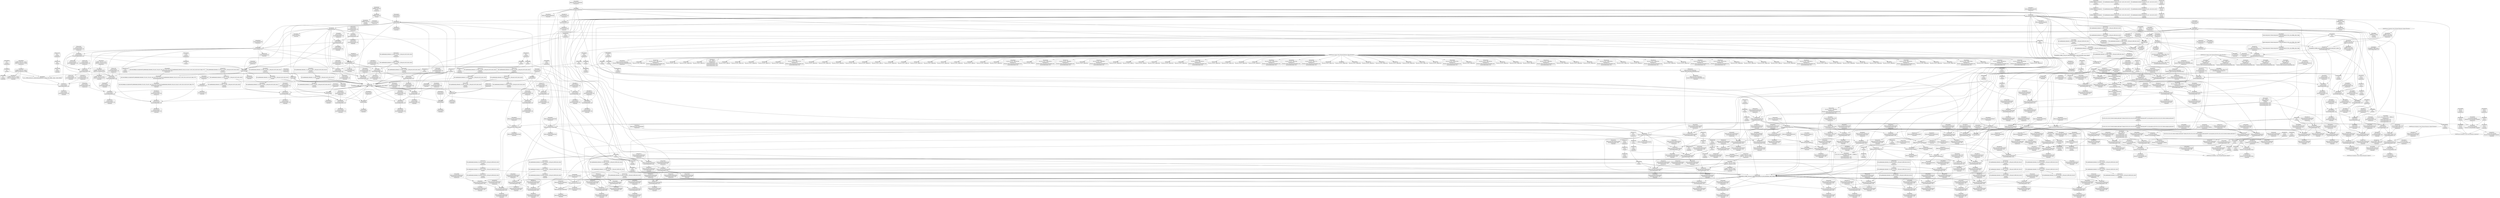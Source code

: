 digraph {
	CE0x4daffa0 [shape=record,shape=Mrecord,label="{CE0x4daffa0|current_sid:tmp13|security/selinux/hooks.c,218}"]
	CE0x4da6eb0 [shape=record,shape=Mrecord,label="{CE0x4da6eb0|80:_i32,_112:_i8*,_:_CRE_76,80_|*MultipleSource*|Function::selinux_msg_queue_msgsnd&Arg::msq::|security/selinux/hooks.c,5231}"]
	CE0x4df7190 [shape=record,shape=Mrecord,label="{CE0x4df7190|i32_78|*Constant*|*SummSource*}"]
	CE0x4df1510 [shape=record,shape=Mrecord,label="{CE0x4df1510|current_sid:land.lhs.true2|*SummSource*}"]
	CE0x4df0fa0 [shape=record,shape=Mrecord,label="{CE0x4df0fa0|i64_3|*Constant*}"]
	CE0x4dd7bf0 [shape=record,shape=Mrecord,label="{CE0x4dd7bf0|selinux_msg_queue_msgsnd:q_perm8|security/selinux/hooks.c,5249|*SummSink*}"]
	CE0x4da6d80 [shape=record,shape=Mrecord,label="{CE0x4da6d80|80:_i32,_112:_i8*,_:_CRE_72,73_|*MultipleSource*|Function::selinux_msg_queue_msgsnd&Arg::msq::|security/selinux/hooks.c,5231}"]
	CE0x4dcd7b0 [shape=record,shape=Mrecord,label="{CE0x4dcd7b0|selinux_msg_queue_msgsnd:tmp24|security/selinux/hooks.c,5254|*SummSource*}"]
	CE0x4dd3c30 [shape=record,shape=Mrecord,label="{CE0x4dd3c30|selinux_msg_queue_msgsnd:tmp19|security/selinux/hooks.c,5246|*SummSource*}"]
	CE0x4dc81b0 [shape=record,shape=Mrecord,label="{CE0x4dc81b0|i64_11|*Constant*|*SummSink*}"]
	CE0x4db1230 [shape=record,shape=Mrecord,label="{CE0x4db1230|i1_true|*Constant*|*SummSink*}"]
	CE0x4dd3250 [shape=record,shape=Mrecord,label="{CE0x4dd3250|i64*_getelementptr_inbounds_(_15_x_i64_,_15_x_i64_*___llvm_gcov_ctr308,_i64_0,_i64_6)|*Constant*|*SummSink*}"]
	CE0x4db5040 [shape=record,shape=Mrecord,label="{CE0x4db5040|current_sid:land.lhs.true|*SummSource*}"]
	CE0x4d8c280 [shape=record,shape=Mrecord,label="{CE0x4d8c280|80:_i32,_112:_i8*,_:_CRE_11,12_}"]
	"CONST[source:1(input),value:2(dynamic)][purpose:{object}][SrcIdx:0]"
	CE0x4da9fc0 [shape=record,shape=Mrecord,label="{CE0x4da9fc0|selinux_msg_queue_msgsnd:tmp4|*LoadInst*|security/selinux/hooks.c,5232|*SummSource*}"]
	CE0x4da8340 [shape=record,shape=Mrecord,label="{CE0x4da8340|current_sid:tmp5|security/selinux/hooks.c,218|*SummSink*}"]
	CE0x4dd3670 [shape=record,shape=Mrecord,label="{CE0x4dd3670|selinux_msg_queue_msgsnd:tmp18|security/selinux/hooks.c,5246}"]
	CE0x4db69f0 [shape=record,shape=Mrecord,label="{CE0x4db69f0|i8_1|*Constant*|*SummSink*}"]
	"CONST[source:0(mediator),value:0(static)][purpose:{operation}]"
	CE0x4d84e30 [shape=record,shape=Mrecord,label="{CE0x4d84e30|selinux_msg_queue_msgsnd:tmp2|security/selinux/hooks.c,5231|*SummSink*}"]
	CE0x4da57c0 [shape=record,shape=Mrecord,label="{CE0x4da57c0|i32_3|*Constant*|*SummSource*}"]
	CE0x4d73bf0 [shape=record,shape=Mrecord,label="{CE0x4d73bf0|current_sid:land.lhs.true2|*SummSink*}"]
	CE0x4d8da20 [shape=record,shape=Mrecord,label="{CE0x4d8da20|selinux_msg_queue_msgsnd:if.end}"]
	CE0x4e14f80 [shape=record,shape=Mrecord,label="{CE0x4e14f80|i64*_getelementptr_inbounds_(_11_x_i64_,_11_x_i64_*___llvm_gcov_ctr125,_i64_0,_i64_9)|*Constant*}"]
	CE0x4df3ea0 [shape=record,shape=Mrecord,label="{CE0x4df3ea0|selinux_msg_queue_msgsnd:u|security/selinux/hooks.c,5249|*SummSink*}"]
	CE0x4d8f450 [shape=record,shape=Mrecord,label="{CE0x4d8f450|80:_i32,_112:_i8*,_:_CRE_67,68_}"]
	CE0x4da4c20 [shape=record,shape=Mrecord,label="{CE0x4da4c20|current_sid:entry|*SummSink*}"]
	CE0x4da9dc0 [shape=record,shape=Mrecord,label="{CE0x4da9dc0|40:_i8*,_:_CRE_32,40_|*MultipleSource*|security/selinux/hooks.c,5232|Function::selinux_msg_queue_msgsnd&Arg::msg::}"]
	CE0x4dfa940 [shape=record,shape=Mrecord,label="{CE0x4dfa940|get_current:bb|*SummSource*}"]
	CE0x4dd46f0 [shape=record,shape=Mrecord,label="{CE0x4dd46f0|selinux_msg_queue_msgsnd:type|security/selinux/hooks.c,5248}"]
	CE0x4d9ca30 [shape=record,shape=Mrecord,label="{CE0x4d9ca30|selinux_msg_queue_msgsnd:if.end21|*SummSink*}"]
	CE0x4d8a4e0 [shape=record,shape=Mrecord,label="{CE0x4d8a4e0|4:_i32,_:_CRE_4,8_|*MultipleSource*|security/selinux/hooks.c,5231|security/selinux/hooks.c,5231|security/selinux/hooks.c,5242}"]
	CE0x4d84f90 [shape=record,shape=Mrecord,label="{CE0x4d84f90|selinux_msg_queue_msgsnd:tmp3|security/selinux/hooks.c,5231}"]
	CE0x4df7d40 [shape=record,shape=Mrecord,label="{CE0x4df7d40|i32_22|*Constant*|*SummSource*}"]
	CE0x4dda5b0 [shape=record,shape=Mrecord,label="{CE0x4dda5b0|selinux_msg_queue_msgsnd:tmp20|security/selinux/hooks.c,5249|*SummSink*}"]
	CE0x4d8b2c0 [shape=record,shape=Mrecord,label="{CE0x4d8b2c0|selinux_msg_queue_msgsnd:tmp13|security/selinux/hooks.c,5244}"]
	CE0x4d96580 [shape=record,shape=Mrecord,label="{CE0x4d96580|80:_i32,_112:_i8*,_:_CRE_28,29_}"]
	CE0x4d84370 [shape=record,shape=Mrecord,label="{CE0x4d84370|80:_i32,_112:_i8*,_:_CRE_40,41_}"]
	CE0x4ddb3c0 [shape=record,shape=Mrecord,label="{CE0x4ddb3c0|avc_has_perm:ssid|Function::avc_has_perm&Arg::ssid::|*SummSink*}"]
	CE0x4db4ed0 [shape=record,shape=Mrecord,label="{CE0x4db4ed0|current_sid:land.lhs.true}"]
	CE0x4da14e0 [shape=record,shape=Mrecord,label="{CE0x4da14e0|selinux_msg_queue_msgsnd:msq|Function::selinux_msg_queue_msgsnd&Arg::msq::}"]
	CE0x4e0f550 [shape=record,shape=Mrecord,label="{CE0x4e0f550|current_sid:tmp7|security/selinux/hooks.c,218}"]
	CE0x4dd2ed0 [shape=record,shape=Mrecord,label="{CE0x4dd2ed0|i64*_getelementptr_inbounds_(_15_x_i64_,_15_x_i64_*___llvm_gcov_ctr308,_i64_0,_i64_6)|*Constant*|*SummSource*}"]
	CE0x4d923a0 [shape=record,shape=Mrecord,label="{CE0x4d923a0|80:_i32,_112:_i8*,_:_CRE_41,42_}"]
	CE0x4d9a5c0 [shape=record,shape=Mrecord,label="{CE0x4d9a5c0|80:_i32,_112:_i8*,_:_CRE_59,60_}"]
	CE0x4da0100 [shape=record,shape=Mrecord,label="{CE0x4da0100|selinux_msg_queue_msgsnd:tobool16|security/selinux/hooks.c,5258}"]
	CE0x4da9030 [shape=record,shape=Mrecord,label="{CE0x4da9030|80:_i32,_112:_i8*,_:_CRE_33,34_}"]
	CE0x4d968a0 [shape=record,shape=Mrecord,label="{CE0x4d968a0|i64*_getelementptr_inbounds_(_11_x_i64_,_11_x_i64_*___llvm_gcov_ctr125,_i64_0,_i64_1)|*Constant*}"]
	CE0x4d8af80 [shape=record,shape=Mrecord,label="{CE0x4d8af80|i64_3|*Constant*}"]
	CE0x4d74210 [shape=record,shape=Mrecord,label="{CE0x4d74210|selinux_msg_queue_msgsnd:sid3|security/selinux/hooks.c,5242|*SummSource*}"]
	CE0x4d73090 [shape=record,shape=Mrecord,label="{CE0x4d73090|80:_i32,_112:_i8*,_:_CRE_17,18_}"]
	CE0x4df9660 [shape=record,shape=Mrecord,label="{CE0x4df9660|current_sid:sid|security/selinux/hooks.c,220|*SummSink*}"]
	CE0x6cf6920 [shape=record,shape=Mrecord,label="{CE0x6cf6920|selinux_msg_queue_msgsnd:if.end|*SummSource*}"]
	CE0x4db8200 [shape=record,shape=Mrecord,label="{CE0x4db8200|selinux_msg_queue_msgsnd:sid4|security/selinux/hooks.c,5243|*SummSink*}"]
	CE0x4d97f50 [shape=record,shape=Mrecord,label="{CE0x4d97f50|80:_i32,_112:_i8*,_:_CRE_52,53_}"]
	CE0x4da38d0 [shape=record,shape=Mrecord,label="{CE0x4da38d0|80:_i32,_112:_i8*,_:_CRE_152,160_|*MultipleSource*|Function::selinux_msg_queue_msgsnd&Arg::msq::|security/selinux/hooks.c,5231}"]
	CE0x4d8e970 [shape=record,shape=Mrecord,label="{CE0x4d8e970|80:_i32,_112:_i8*,_:_CRE_54,55_}"]
	CE0x4d84ba0 [shape=record,shape=Mrecord,label="{CE0x4d84ba0|selinux_msg_queue_msgsnd:tmp2|security/selinux/hooks.c,5231|*SummSource*}"]
	CE0x4d99390 [shape=record,shape=Mrecord,label="{CE0x4d99390|GLOBAL:current_task|Global_var:current_task|*SummSource*}"]
	CE0x4da3550 [shape=record,shape=Mrecord,label="{CE0x4da3550|80:_i32,_112:_i8*,_:_CRE_136,144_|*MultipleSource*|Function::selinux_msg_queue_msgsnd&Arg::msq::|security/selinux/hooks.c,5231}"]
	CE0x4daa150 [shape=record,shape=Mrecord,label="{CE0x4daa150|selinux_msg_queue_msgsnd:tmp5|security/selinux/hooks.c,5232|*SummSink*}"]
	CE0x4da6a20 [shape=record,shape=Mrecord,label="{CE0x4da6a20|40:_i8*,_:_CRE_16,24_|*MultipleSource*|security/selinux/hooks.c,5232|Function::selinux_msg_queue_msgsnd&Arg::msg::}"]
	CE0x4e11350 [shape=record,shape=Mrecord,label="{CE0x4e11350|current_sid:tmp|*SummSource*}"]
	CE0x4dc8b60 [shape=record,shape=Mrecord,label="{CE0x4dc8b60|selinux_msg_queue_msgsnd:tmp31|security/selinux/hooks.c,5258}"]
	CE0x4df57d0 [shape=record,shape=Mrecord,label="{CE0x4df57d0|current_sid:tmp20|security/selinux/hooks.c,218|*SummSource*}"]
	CE0x4d9d8a0 [shape=record,shape=Mrecord,label="{CE0x4d9d8a0|%struct.qstr*_null|*Constant*}"]
	CE0x4df5d40 [shape=record,shape=Mrecord,label="{CE0x4df5d40|current_sid:call4|security/selinux/hooks.c,218}"]
	CE0x4d81c60 [shape=record,shape=Mrecord,label="{CE0x4d81c60|40:_i8*,_:_CRE_8,16_|*MultipleSource*|security/selinux/hooks.c,5232|Function::selinux_msg_queue_msgsnd&Arg::msg::}"]
	CE0x4dc7d30 [shape=record,shape=Mrecord,label="{CE0x4dc7d30|i64_11|*Constant*|*SummSource*}"]
	CE0x4db15a0 [shape=record,shape=Mrecord,label="{CE0x4db15a0|i64*_getelementptr_inbounds_(_11_x_i64_,_11_x_i64_*___llvm_gcov_ctr125,_i64_0,_i64_8)|*Constant*}"]
	CE0x4db0f20 [shape=record,shape=Mrecord,label="{CE0x4db0f20|current_sid:do.end|*SummSink*}"]
	CE0x4df48b0 [shape=record,shape=Mrecord,label="{CE0x4df48b0|selinux_msg_queue_msgsnd:sid9|security/selinux/hooks.c,5252}"]
	"CONST[source:0(mediator),value:2(dynamic)][purpose:{subject}]"
	CE0x4dd8790 [shape=record,shape=Mrecord,label="{CE0x4dd8790|selinux_msg_queue_msgsnd:key|security/selinux/hooks.c,5249}"]
	CE0x4dd0790 [shape=record,shape=Mrecord,label="{CE0x4dd0790|selinux_msg_queue_msgsnd:tmp13|security/selinux/hooks.c,5244|*SummSink*}"]
	CE0x4dd3f80 [shape=record,shape=Mrecord,label="{CE0x4dd3f80|selinux_msg_queue_msgsnd:tmp16|security/selinux/hooks.c,5245|*SummSource*}"]
	CE0x4da02e0 [shape=record,shape=Mrecord,label="{CE0x4da02e0|80:_i32,_112:_i8*,_:_CRE_61,62_}"]
	CE0x4d86180 [shape=record,shape=Mrecord,label="{CE0x4d86180|selinux_msg_queue_msgsnd:tobool|security/selinux/hooks.c,5244|*SummSource*}"]
	CE0x4d83d00 [shape=record,shape=Mrecord,label="{CE0x4d83d00|get_current:tmp|*SummSource*}"]
	CE0x4dcb250 [shape=record,shape=Mrecord,label="{CE0x4dcb250|selinux_msg_queue_msgsnd:tmp27|security/selinux/hooks.c,5256|*SummSink*}"]
	CE0x4d85960 [shape=record,shape=Mrecord,label="{CE0x4d85960|80:_i32,_112:_i8*,_:_CRE_47,48_}"]
	CE0x4d7e8a0 [shape=record,shape=Mrecord,label="{CE0x4d7e8a0|selinux_msg_queue_msgsnd:bb}"]
	CE0x4d91610 [shape=record,shape=Mrecord,label="{CE0x4d91610|selinux_msg_queue_msgsnd:tmp7|security/selinux/hooks.c,5237|*SummSink*}"]
	CE0x4dc6c30 [shape=record,shape=Mrecord,label="{CE0x4dc6c30|GLOBAL:lockdep_rcu_suspicious|*Constant*|*SummSink*}"]
	CE0x4d820c0 [shape=record,shape=Mrecord,label="{CE0x4d820c0|selinux_msg_queue_msgsnd:msg|Function::selinux_msg_queue_msgsnd&Arg::msg::}"]
	CE0x4d8e750 [shape=record,shape=Mrecord,label="{CE0x4d8e750|_call_void_mcount()_#3|*SummSource*}"]
	CE0x4db4830 [shape=record,shape=Mrecord,label="{CE0x4db4830|i64*_getelementptr_inbounds_(_11_x_i64_,_11_x_i64_*___llvm_gcov_ctr125,_i64_0,_i64_6)|*Constant*}"]
	CE0x4dd2830 [shape=record,shape=Mrecord,label="{CE0x4dd2830|selinux_msg_queue_msgsnd:tmp17|security/selinux/hooks.c,5245}"]
	CE0x4e13210 [shape=record,shape=Mrecord,label="{CE0x4e13210|current_sid:tmp13|security/selinux/hooks.c,218|*SummSink*}"]
	CE0x4674180 [shape=record,shape=Mrecord,label="{CE0x4674180|COLLAPSED:_GCMRE___llvm_gcov_ctr308_internal_global_15_x_i64_zeroinitializer:_elem_0:default:}"]
	CE0x4dd2e60 [shape=record,shape=Mrecord,label="{CE0x4dd2e60|i64*_getelementptr_inbounds_(_15_x_i64_,_15_x_i64_*___llvm_gcov_ctr308,_i64_0,_i64_6)|*Constant*}"]
	CE0x4dcf0e0 [shape=record,shape=Mrecord,label="{CE0x4dcf0e0|selinux_msg_queue_msgsnd:call14|security/selinux/hooks.c,5256}"]
	CE0x4e08e90 [shape=record,shape=Mrecord,label="{CE0x4e08e90|selinux_msg_queue_msgsnd:call20|security/selinux/hooks.c,5260}"]
	CE0x4e11a20 [shape=record,shape=Mrecord,label="{CE0x4e11a20|i64_5|*Constant*}"]
	CE0x4df1310 [shape=record,shape=Mrecord,label="{CE0x4df1310|get_current:tmp2|*SummSource*}"]
	CE0x4da0980 [shape=record,shape=Mrecord,label="{CE0x4da0980|i32_0|*Constant*|*SummSource*}"]
	CE0x4d926d0 [shape=record,shape=Mrecord,label="{CE0x4d926d0|selinux_msg_queue_msgsnd:msq|Function::selinux_msg_queue_msgsnd&Arg::msq::|*SummSource*}"]
	CE0x4db7650 [shape=record,shape=Mrecord,label="{CE0x4db7650|i64*_getelementptr_inbounds_(_11_x_i64_,_11_x_i64_*___llvm_gcov_ctr125,_i64_0,_i64_8)|*Constant*|*SummSource*}"]
	CE0x4d73900 [shape=record,shape=Mrecord,label="{CE0x4d73900|80:_i32,_112:_i8*,_:_CRE_26,27_}"]
	CE0x4dd23a0 [shape=record,shape=Mrecord,label="{CE0x4dd23a0|selinux_msg_queue_msgsnd:tmp35|security/selinux/hooks.c,5260|*SummSink*}"]
	CE0x4d8b480 [shape=record,shape=Mrecord,label="{CE0x4d8b480|i64_4|*Constant*}"]
	CE0x4dd21e0 [shape=record,shape=Mrecord,label="{CE0x4dd21e0|selinux_msg_queue_msgsnd:tmp35|security/selinux/hooks.c,5260|*SummSource*}"]
	CE0x4e01500 [shape=record,shape=Mrecord,label="{CE0x4e01500|selinux_msg_queue_msgsnd:tmp30|security/selinux/hooks.c,5258}"]
	CE0x4df7420 [shape=record,shape=Mrecord,label="{CE0x4df7420|current_sid:cred|security/selinux/hooks.c,218|*SummSource*}"]
	CE0x4d91e30 [shape=record,shape=Mrecord,label="{CE0x4d91e30|80:_i32,_112:_i8*,_:_CRE_92,96_|*MultipleSource*|Function::selinux_msg_queue_msgsnd&Arg::msq::|security/selinux/hooks.c,5231}"]
	CE0x4dccdc0 [shape=record,shape=Mrecord,label="{CE0x4dccdc0|selinux_msg_queue_msgsnd:tmp22|security/selinux/hooks.c,5254|*SummSource*}"]
	CE0x4d9be90 [shape=record,shape=Mrecord,label="{CE0x4d9be90|selinux_msg_queue_msgsnd:tmp8|security/selinux/hooks.c,5237}"]
	CE0x4d9a490 [shape=record,shape=Mrecord,label="{CE0x4d9a490|80:_i32,_112:_i8*,_:_CRE_58,59_}"]
	CE0x4df9df0 [shape=record,shape=Mrecord,label="{CE0x4df9df0|get_current:tmp}"]
	CE0x4d8b590 [shape=record,shape=Mrecord,label="{CE0x4d8b590|i64_4|*Constant*|*SummSink*}"]
	CE0x4da0ad0 [shape=record,shape=Mrecord,label="{CE0x4da0ad0|selinux_msg_queue_msgsnd:if.end7|*SummSink*}"]
	CE0x4d9d320 [shape=record,shape=Mrecord,label="{CE0x4d9d320|GLOBAL:security_transition_sid|*Constant*|*SummSource*}"]
	CE0x4d86bd0 [shape=record,shape=Mrecord,label="{CE0x4d86bd0|current_sid:tobool|security/selinux/hooks.c,218}"]
	CE0x4df9750 [shape=record,shape=Mrecord,label="{CE0x4df9750|current_sid:sid|security/selinux/hooks.c,220|*SummSource*}"]
	CE0x4dd2930 [shape=record,shape=Mrecord,label="{CE0x4dd2930|selinux_msg_queue_msgsnd:tmp17|security/selinux/hooks.c,5245|*SummSource*}"]
	CE0x4d8f0a0 [shape=record,shape=Mrecord,label="{CE0x4d8f0a0|i64*_getelementptr_inbounds_(_2_x_i64_,_2_x_i64_*___llvm_gcov_ctr98,_i64_0,_i64_1)|*Constant*|*SummSink*}"]
	CE0x4df55e0 [shape=record,shape=Mrecord,label="{CE0x4df55e0|current_sid:tmp19|security/selinux/hooks.c,218|*SummSink*}"]
	CE0x4df2cd0 [shape=record,shape=Mrecord,label="{CE0x4df2cd0|avc_has_perm:auditdata|Function::avc_has_perm&Arg::auditdata::|*SummSource*}"]
	CE0x4e14c40 [shape=record,shape=Mrecord,label="{CE0x4e14c40|i8*_getelementptr_inbounds_(_45_x_i8_,_45_x_i8_*_.str12,_i32_0,_i32_0)|*Constant*|*SummSource*}"]
	CE0x4dcdcf0 [shape=record,shape=Mrecord,label="{CE0x4dcdcf0|selinux_msg_queue_msgsnd:tmp28|security/selinux/hooks.c,5256|*SummSource*}"]
	CE0x4d74050 [shape=record,shape=Mrecord,label="{CE0x4d74050|selinux_msg_queue_msgsnd:sid3|security/selinux/hooks.c,5242}"]
	CE0x4d95b20 [shape=record,shape=Mrecord,label="{CE0x4d95b20|selinux_msg_queue_msgsnd:tmp33|security/selinux/hooks.c,5260|*SummSink*}"]
	CE0x4d95480 [shape=record,shape=Mrecord,label="{CE0x4d95480|selinux_msg_queue_msgsnd:if.end15|*SummSink*}"]
	CE0x4da6510 [shape=record,shape=Mrecord,label="{CE0x4da6510|i32_10|*Constant*|*SummSink*}"]
	CE0x4dacfc0 [shape=record,shape=Mrecord,label="{CE0x4dacfc0|i64_1|*Constant*}"]
	CE0x4daba40 [shape=record,shape=Mrecord,label="{CE0x4daba40|_call_void_lockdep_rcu_suspicious(i8*_getelementptr_inbounds_(_25_x_i8_,_25_x_i8_*_.str3,_i32_0,_i32_0),_i32_218,_i8*_getelementptr_inbounds_(_45_x_i8_,_45_x_i8_*_.str12,_i32_0,_i32_0))_#10,_!dbg_!27727|security/selinux/hooks.c,218|*SummSink*}"]
	CE0x4e0e5f0 [shape=record,shape=Mrecord,label="{CE0x4e0e5f0|current_sid:tmp4|security/selinux/hooks.c,218|*SummSource*}"]
	CE0x4da4310 [shape=record,shape=Mrecord,label="{CE0x4da4310|i32_1|*Constant*}"]
	CE0x4d82360 [shape=record,shape=Mrecord,label="{CE0x4d82360|selinux_msg_queue_msgsnd:msg|Function::selinux_msg_queue_msgsnd&Arg::msg::|*SummSource*}"]
	CE0x4dab0d0 [shape=record,shape=Mrecord,label="{CE0x4dab0d0|current_sid:tmp14|security/selinux/hooks.c,218|*SummSink*}"]
	CE0x4df7320 [shape=record,shape=Mrecord,label="{CE0x4df7320|COLLAPSED:_GCMRE_current_task_external_global_%struct.task_struct*:_elem_0::|security/selinux/hooks.c,218}"]
	CE0x4db1360 [shape=record,shape=Mrecord,label="{CE0x4db1360|i64*_getelementptr_inbounds_(_11_x_i64_,_11_x_i64_*___llvm_gcov_ctr125,_i64_0,_i64_8)|*Constant*|*SummSink*}"]
	CE0x4d9d1b0 [shape=record,shape=Mrecord,label="{CE0x4d9d1b0|selinux_msg_queue_msgsnd:if.end7}"]
	CE0x4df2e20 [shape=record,shape=Mrecord,label="{CE0x4df2e20|avc_has_perm:auditdata|Function::avc_has_perm&Arg::auditdata::|*SummSink*}"]
	CE0x4df7830 [shape=record,shape=Mrecord,label="{CE0x4df7830|current_sid:tmp21|security/selinux/hooks.c,218}"]
	CE0x4dc9370 [shape=record,shape=Mrecord,label="{CE0x4dc9370|selinux_msg_queue_msgsnd:tmp32|security/selinux/hooks.c,5258|*SummSource*}"]
	CE0x4da0880 [shape=record,shape=Mrecord,label="{CE0x4da0880|i32_0|*Constant*}"]
	CE0x4e10970 [shape=record,shape=Mrecord,label="{CE0x4e10970|current_sid:tmp8|security/selinux/hooks.c,218|*SummSink*}"]
	CE0x4e15710 [shape=record,shape=Mrecord,label="{CE0x4e15710|current_sid:tmp17|security/selinux/hooks.c,218|*SummSource*}"]
	CE0x4db0650 [shape=record,shape=Mrecord,label="{CE0x4db0650|current_sid:tmp3|*SummSource*}"]
	CE0x4d84110 [shape=record,shape=Mrecord,label="{CE0x4d84110|80:_i32,_112:_i8*,_:_CRE_38,39_}"]
	CE0x4da3290 [shape=record,shape=Mrecord,label="{CE0x4da3290|80:_i32,_112:_i8*,_:_CRE_22,23_}"]
	CE0x4d7d030 [shape=record,shape=Mrecord,label="{CE0x4d7d030|selinux_msg_queue_msgsnd:tmp8|security/selinux/hooks.c,5237|*SummSink*}"]
	CE0x4db6870 [shape=record,shape=Mrecord,label="{CE0x4db6870|i8_1|*Constant*|*SummSource*}"]
	CE0x4da6140 [shape=record,shape=Mrecord,label="{CE0x4da6140|80:_i32,_112:_i8*,_:_CRE_216,224_|*MultipleSource*|Function::selinux_msg_queue_msgsnd&Arg::msq::|security/selinux/hooks.c,5231}"]
	CE0x4e0e6c0 [shape=record,shape=Mrecord,label="{CE0x4e0e6c0|current_sid:tmp4|security/selinux/hooks.c,218|*SummSink*}"]
	CE0x4e15780 [shape=record,shape=Mrecord,label="{CE0x4e15780|current_sid:tmp17|security/selinux/hooks.c,218|*SummSink*}"]
	CE0x4db2360 [shape=record,shape=Mrecord,label="{CE0x4db2360|selinux_msg_queue_msgsnd:tmp1|*SummSource*}"]
	CE0x4db56a0 [shape=record,shape=Mrecord,label="{CE0x4db56a0|current_sid:tobool1|security/selinux/hooks.c,218}"]
	CE0x4d9ce60 [shape=record,shape=Mrecord,label="{CE0x4d9ce60|80:_i32,_112:_i8*,_:_CRE_71,72_}"]
	CE0x4d85bc0 [shape=record,shape=Mrecord,label="{CE0x4d85bc0|80:_i32,_112:_i8*,_:_CRE_46,47_}"]
	CE0x4674110 [shape=record,shape=Mrecord,label="{CE0x4674110|selinux_msg_queue_msgsnd:tmp}"]
	CE0x4d9d480 [shape=record,shape=Mrecord,label="{CE0x4d9d480|GLOBAL:security_transition_sid|*Constant*|*SummSink*}"]
	CE0x4df5650 [shape=record,shape=Mrecord,label="{CE0x4df5650|current_sid:tmp20|security/selinux/hooks.c,218}"]
	CE0x4d8f8d0 [shape=record,shape=Mrecord,label="{CE0x4d8f8d0|i64*_getelementptr_inbounds_(_2_x_i64_,_2_x_i64_*___llvm_gcov_ctr98,_i64_0,_i64_1)|*Constant*|*SummSource*}"]
	CE0x4db5f70 [shape=record,shape=Mrecord,label="{CE0x4db5f70|0:_i8,_:_GCMR_current_sid.__warned_internal_global_i8_0,_section_.data.unlikely_,_align_1:_elem_0:default:}"]
	CE0x4df36f0 [shape=record,shape=Mrecord,label="{CE0x4df36f0|selinux_msg_queue_msgsnd:tobool11|security/selinux/hooks.c,5254}"]
	CE0x4d84cb0 [shape=record,shape=Mrecord,label="{CE0x4d84cb0|selinux_msg_queue_msgsnd:security1|security/selinux/hooks.c,5232}"]
	CE0x4dc9150 [shape=record,shape=Mrecord,label="{CE0x4dc9150|selinux_msg_queue_msgsnd:tmp32|security/selinux/hooks.c,5258}"]
	CE0x4e129f0 [shape=record,shape=Mrecord,label="{CE0x4e129f0|i64_5|*Constant*|*SummSink*}"]
	CE0x4dd2520 [shape=record,shape=Mrecord,label="{CE0x4dd2520|selinux_msg_queue_msgsnd:sid19|security/selinux/hooks.c,5260}"]
	CE0x4d8ca30 [shape=record,shape=Mrecord,label="{CE0x4d8ca30|80:_i32,_112:_i8*,_:_CRE_96,100_|*MultipleSource*|Function::selinux_msg_queue_msgsnd&Arg::msq::|security/selinux/hooks.c,5231}"]
	CE0x6340290 [shape=record,shape=Mrecord,label="{CE0x6340290|80:_i32,_112:_i8*,_:_CRE_50,51_}"]
	CE0x4d8bf00 [shape=record,shape=Mrecord,label="{CE0x4d8bf00|selinux_msg_queue_msgsnd:tmp9|security/selinux/hooks.c,5237|*SummSink*}"]
	CE0x4dc8e10 [shape=record,shape=Mrecord,label="{CE0x4dc8e10|selinux_msg_queue_msgsnd:tmp31|security/selinux/hooks.c,5258|*SummSource*}"]
	CE0x4d910e0 [shape=record,shape=Mrecord,label="{CE0x4d910e0|i64_2|*Constant*|*SummSource*}"]
	CE0x4da58f0 [shape=record,shape=Mrecord,label="{CE0x4da58f0|i64_2|*Constant*}"]
	CE0x4e0a9a0 [shape=record,shape=Mrecord,label="{CE0x4e0a9a0|selinux_msg_queue_msgsnd:tmp38|security/selinux/hooks.c,5263|*SummSource*}"]
	CE0x4e0c680 [shape=record,shape=Mrecord,label="{CE0x4e0c680|selinux_msg_queue_msgsnd:tmp40|security/selinux/hooks.c,5264|*SummSource*}"]
	CE0x4da0a60 [shape=record,shape=Mrecord,label="{CE0x4da0a60|selinux_msg_queue_msgsnd:q_perm|security/selinux/hooks.c,5231|*SummSink*}"]
	CE0x4d83990 [shape=record,shape=Mrecord,label="{CE0x4d83990|GLOBAL:current_sid|*Constant*}"]
	CE0x4df5970 [shape=record,shape=Mrecord,label="{CE0x4df5970|current_sid:tmp20|security/selinux/hooks.c,218|*SummSink*}"]
	CE0x4dd0bd0 [shape=record,shape=Mrecord,label="{CE0x4dd0bd0|selinux_msg_queue_msgsnd:tmp14|security/selinux/hooks.c,5244|*SummSource*}"]
	CE0x4dd8d30 [shape=record,shape=Mrecord,label="{CE0x4dd8d30|selinux_msg_queue_msgsnd:tmp21|security/selinux/hooks.c,5252}"]
	CE0x4df7f50 [shape=record,shape=Mrecord,label="{CE0x4df7f50|i32_22|*Constant*|*SummSink*}"]
	CE0x4dcdaf0 [shape=record,shape=Mrecord,label="{CE0x4dcdaf0|selinux_msg_queue_msgsnd:tmp25|security/selinux/hooks.c,5254}"]
	CE0x4da41d0 [shape=record,shape=Mrecord,label="{CE0x4da41d0|i64_1|*Constant*|*SummSink*}"]
	CE0x4e0d660 [shape=record,shape=Mrecord,label="{CE0x4e0d660|_ret_i32_%retval.0,_!dbg_!27765|security/selinux/hooks.c,5264|*SummSink*}"]
	CE0x4dd7d30 [shape=record,shape=Mrecord,label="{CE0x4dd7d30|selinux_msg_queue_msgsnd:tmp21|security/selinux/hooks.c,5252|*SummSource*}"]
	CE0x4df6a90 [shape=record,shape=Mrecord,label="{CE0x4df6a90|_ret_%struct.task_struct*_%tmp4,_!dbg_!27714|./arch/x86/include/asm/current.h,14|*SummSource*}"]
	CE0x4daa050 [shape=record,shape=Mrecord,label="{CE0x4daa050|selinux_msg_queue_msgsnd:tmp5|security/selinux/hooks.c,5232}"]
	CE0x4da9310 [shape=record,shape=Mrecord,label="{CE0x4da9310|current_sid:tmp2|*SummSink*}"]
	CE0x4df8140 [shape=record,shape=Mrecord,label="{CE0x4df8140|COLLAPSED:_CMRE:_elem_0::|security/selinux/hooks.c,218}"]
	CE0x4d9c520 [shape=record,shape=Mrecord,label="{CE0x4d9c520|_call_void_mcount()_#3}"]
	CE0x4d8c460 [shape=record,shape=Mrecord,label="{CE0x4d8c460|80:_i32,_112:_i8*,_:_CRE_13,14_}"]
	CE0x4d8e070 [shape=record,shape=Mrecord,label="{CE0x4d8e070|80:_i32,_112:_i8*,_:_CRE_168,172_|*MultipleSource*|Function::selinux_msg_queue_msgsnd&Arg::msq::|security/selinux/hooks.c,5231}"]
	CE0x4d83d70 [shape=record,shape=Mrecord,label="{CE0x4d83d70|get_current:tmp|*SummSink*}"]
	CE0x4df6150 [shape=record,shape=Mrecord,label="{CE0x4df6150|current_sid:call4|security/selinux/hooks.c,218|*SummSink*}"]
	CE0x4dcaad0 [shape=record,shape=Mrecord,label="{CE0x4dcaad0|selinux_msg_queue_msgsnd:tmp26|security/selinux/hooks.c,5256}"]
	CE0x4da2250 [shape=record,shape=Mrecord,label="{CE0x4da2250|selinux_msg_queue_msgsnd:cmp|security/selinux/hooks.c,5237|*SummSink*}"]
	CE0x4e12b40 [shape=record,shape=Mrecord,label="{CE0x4e12b40|current_sid:tmp10|security/selinux/hooks.c,218}"]
	CE0x4dc89a0 [shape=record,shape=Mrecord,label="{CE0x4dc89a0|selinux_msg_queue_msgsnd:tmp30|security/selinux/hooks.c,5258|*SummSink*}"]
	CE0x6cf6a50 [shape=record,shape=Mrecord,label="{CE0x6cf6a50|selinux_msg_queue_msgsnd:if.end21}"]
	CE0x4daaf40 [shape=record,shape=Mrecord,label="{CE0x4daaf40|current_sid:tmp14|security/selinux/hooks.c,218|*SummSource*}"]
	CE0x4d87ad0 [shape=record,shape=Mrecord,label="{CE0x4d87ad0|80:_i32,_112:_i8*,_:_CRE_120,128_|*MultipleSource*|Function::selinux_msg_queue_msgsnd&Arg::msq::|security/selinux/hooks.c,5231}"]
	CE0x4d8ec60 [shape=record,shape=Mrecord,label="{CE0x4d8ec60|selinux_msg_queue_msgsnd:ad|security/selinux/hooks.c, 5227}"]
	CE0x4d834e0 [shape=record,shape=Mrecord,label="{CE0x4d834e0|current_sid:tmp7|security/selinux/hooks.c,218|*SummSink*}"]
	CE0x4e098b0 [shape=record,shape=Mrecord,label="{CE0x4e098b0|i32_512|*Constant*|*SummSink*}"]
	CE0x4df6520 [shape=record,shape=Mrecord,label="{CE0x4df6520|GLOBAL:get_current|*Constant*|*SummSource*}"]
	CE0x4da6b80 [shape=record,shape=Mrecord,label="{CE0x4da6b80|40:_i8*,_:_CRE_24,32_|*MultipleSource*|security/selinux/hooks.c,5232|Function::selinux_msg_queue_msgsnd&Arg::msg::}"]
	CE0x4d8c0c0 [shape=record,shape=Mrecord,label="{CE0x4d8c0c0|selinux_msg_queue_msgsnd:tmp10|security/selinux/hooks.c,5237}"]
	CE0x4e0ed30 [shape=record,shape=Mrecord,label="{CE0x4e0ed30|current_sid:call|security/selinux/hooks.c,218|*SummSource*}"]
	CE0x4da0510 [shape=record,shape=Mrecord,label="{CE0x4da0510|80:_i32,_112:_i8*,_:_CRE_63,64_}"]
	CE0x4dc87e0 [shape=record,shape=Mrecord,label="{CE0x4dc87e0|selinux_msg_queue_msgsnd:tmp30|security/selinux/hooks.c,5258|*SummSource*}"]
	CE0x4dab9d0 [shape=record,shape=Mrecord,label="{CE0x4dab9d0|_call_void_lockdep_rcu_suspicious(i8*_getelementptr_inbounds_(_25_x_i8_,_25_x_i8_*_.str3,_i32_0,_i32_0),_i32_218,_i8*_getelementptr_inbounds_(_45_x_i8_,_45_x_i8_*_.str12,_i32_0,_i32_0))_#10,_!dbg_!27727|security/selinux/hooks.c,218|*SummSource*}"]
	CE0x4df6a00 [shape=record,shape=Mrecord,label="{CE0x4df6a00|get_current:entry|*SummSink*}"]
	CE0x4d9bf00 [shape=record,shape=Mrecord,label="{CE0x4d9bf00|GLOBAL:__llvm_gcov_ctr308|Global_var:__llvm_gcov_ctr308}"]
	CE0x4d8ed00 [shape=record,shape=Mrecord,label="{CE0x4d8ed00|selinux_msg_queue_msgsnd:ad|security/selinux/hooks.c, 5227|*SummSource*}"]
	CE0x4e15e60 [shape=record,shape=Mrecord,label="{CE0x4e15e60|current_sid:tmp19|security/selinux/hooks.c,218}"]
	CE0x4d846d0 [shape=record,shape=Mrecord,label="{CE0x4d846d0|GLOBAL:__llvm_gcov_ctr125|Global_var:__llvm_gcov_ctr125}"]
	CE0x4df4530 [shape=record,shape=Mrecord,label="{CE0x4df4530|selinux_msg_queue_msgsnd:ipc_id|security/selinux/hooks.c,5249|*SummSink*}"]
	CE0x4d98360 [shape=record,shape=Mrecord,label="{CE0x4d98360|%struct.task_struct*_(%struct.task_struct**)*_asm_movq_%gs:$_1:P_,$0_,_r,im,_dirflag_,_fpsr_,_flags_|*SummSource*}"]
	CE0x4d9aa10 [shape=record,shape=Mrecord,label="{CE0x4d9aa10|current_sid:tmp10|security/selinux/hooks.c,218|*SummSink*}"]
	CE0x4db8080 [shape=record,shape=Mrecord,label="{CE0x4db8080|selinux_msg_queue_msgsnd:sid4|security/selinux/hooks.c,5243|*SummSource*}"]
	CE0x4e0b980 [shape=record,shape=Mrecord,label="{CE0x4e0b980|selinux_msg_queue_msgsnd:retval.0|*SummSink*}"]
	CE0x4d72dc0 [shape=record,shape=Mrecord,label="{CE0x4d72dc0|80:_i32,_112:_i8*,_:_CRE_14,15_}"]
	CE0x4da4e40 [shape=record,shape=Mrecord,label="{CE0x4da4e40|_ret_i32_%tmp24,_!dbg_!27742|security/selinux/hooks.c,220|*SummSource*}"]
	CE0x4d9f6a0 [shape=record,shape=Mrecord,label="{CE0x4d9f6a0|selinux_msg_queue_msgsnd:security1|security/selinux/hooks.c,5232|*SummSink*}"]
	CE0x4e0e4e0 [shape=record,shape=Mrecord,label="{CE0x4e0e4e0|i64_0|*Constant*}"]
	CE0x4db22f0 [shape=record,shape=Mrecord,label="{CE0x4db22f0|selinux_msg_queue_msgsnd:tmp1}"]
	CE0x4d96490 [shape=record,shape=Mrecord,label="{CE0x4d96490|80:_i32,_112:_i8*,_:_CRE_27,28_}"]
	CE0x4e112e0 [shape=record,shape=Mrecord,label="{CE0x4e112e0|COLLAPSED:_GCMRE___llvm_gcov_ctr125_internal_global_11_x_i64_zeroinitializer:_elem_0:default:}"]
	CE0x4e01380 [shape=record,shape=Mrecord,label="{CE0x4e01380|i64_10|*Constant*|*SummSink*}"]
	CE0x4da9980 [shape=record,shape=Mrecord,label="{CE0x4da9980|i32_4|*Constant*|*SummSink*}"]
	CE0x4e09300 [shape=record,shape=Mrecord,label="{CE0x4e09300|selinux_msg_queue_msgsnd:call20|security/selinux/hooks.c,5260|*SummSink*}"]
	CE0x4db6130 [shape=record,shape=Mrecord,label="{CE0x4db6130|current_sid:tmp8|security/selinux/hooks.c,218|*SummSource*}"]
	CE0x4dcab40 [shape=record,shape=Mrecord,label="{CE0x4dcab40|selinux_msg_queue_msgsnd:tmp26|security/selinux/hooks.c,5256|*SummSource*}"]
	CE0x4d7fb60 [shape=record,shape=Mrecord,label="{CE0x4d7fb60|80:_i32,_112:_i8*,_:_CRE_2,3_}"]
	CE0x4da56c0 [shape=record,shape=Mrecord,label="{CE0x4da56c0|selinux_msg_queue_msgsnd:tmp6|security/selinux/hooks.c,5237|*SummSink*}"]
	CE0x4e0c260 [shape=record,shape=Mrecord,label="{CE0x4e0c260|i64*_getelementptr_inbounds_(_15_x_i64_,_15_x_i64_*___llvm_gcov_ctr308,_i64_0,_i64_14)|*Constant*|*SummSource*}"]
	CE0x4db7f50 [shape=record,shape=Mrecord,label="{CE0x4db7f50|selinux_msg_queue_msgsnd:sid4|security/selinux/hooks.c,5243}"]
	CE0x4dc9d00 [shape=record,shape=Mrecord,label="{CE0x4dc9d00|selinux_msg_queue_msgsnd:tmp25|security/selinux/hooks.c,5254|*SummSource*}"]
	CE0x4da2690 [shape=record,shape=Mrecord,label="{CE0x4da2690|selinux_msg_queue_msgsnd:sid2|security/selinux/hooks.c,5237|*SummSource*}"]
	CE0x4df9500 [shape=record,shape=Mrecord,label="{CE0x4df9500|current_sid:sid|security/selinux/hooks.c,220}"]
	CE0x4db07b0 [shape=record,shape=Mrecord,label="{CE0x4db07b0|_call_void_mcount()_#3}"]
	CE0x4dacbb0 [shape=record,shape=Mrecord,label="{CE0x4dacbb0|get_current:tmp3}"]
	CE0x4e121d0 [shape=record,shape=Mrecord,label="{CE0x4e121d0|current_sid:land.lhs.true|*SummSink*}"]
	CE0x4d84240 [shape=record,shape=Mrecord,label="{CE0x4d84240|80:_i32,_112:_i8*,_:_CRE_39,40_}"]
	CE0x4e011c0 [shape=record,shape=Mrecord,label="{CE0x4e011c0|i64_10|*Constant*|*SummSource*}"]
	CE0x4d743d0 [shape=record,shape=Mrecord,label="{CE0x4d743d0|selinux_msg_queue_msgsnd:sid3|security/selinux/hooks.c,5242|*SummSink*}"]
	CE0x4dd4a70 [shape=record,shape=Mrecord,label="{CE0x4dd4a70|selinux_msg_queue_msgsnd:type|security/selinux/hooks.c,5248|*SummSink*}"]
	CE0x4e01150 [shape=record,shape=Mrecord,label="{CE0x4e01150|i64_10|*Constant*}"]
	CE0x4df0cf0 [shape=record,shape=Mrecord,label="{CE0x4df0cf0|current_sid:tobool|security/selinux/hooks.c,218|*SummSource*}"]
	CE0x4dd9e90 [shape=record,shape=Mrecord,label="{CE0x4dd9e90|avc_has_perm:entry}"]
	CE0x4d95760 [shape=record,shape=Mrecord,label="{CE0x4d95760|selinux_msg_queue_msgsnd:tmp33|security/selinux/hooks.c,5260|*SummSource*}"]
	CE0x4d9d600 [shape=record,shape=Mrecord,label="{CE0x4d9d600|i16_26|*Constant*}"]
	CE0x4df1bf0 [shape=record,shape=Mrecord,label="{CE0x4df1bf0|i16_27|*Constant*}"]
	CE0x4da9910 [shape=record,shape=Mrecord,label="{CE0x4da9910|i32_4|*Constant*|*SummSource*}"]
	CE0x4dd93c0 [shape=record,shape=Mrecord,label="{CE0x4dd93c0|selinux_msg_queue_msgsnd:call10|security/selinux/hooks.c,5252|*SummSink*}"]
	CE0x6b3bac0 [shape=record,shape=Mrecord,label="{CE0x6b3bac0|selinux_msg_queue_msgsnd:if.end15|*SummSource*}"]
	CE0x4d91570 [shape=record,shape=Mrecord,label="{CE0x4d91570|selinux_msg_queue_msgsnd:tmp7|security/selinux/hooks.c,5237|*SummSource*}"]
	CE0x4da7a40 [shape=record,shape=Mrecord,label="{CE0x4da7a40|get_current:tmp1}"]
	CE0x6cf69e0 [shape=record,shape=Mrecord,label="{CE0x6cf69e0|selinux_msg_queue_msgsnd:if.end|*SummSink*}"]
	CE0x4dcc710 [shape=record,shape=Mrecord,label="{CE0x4dcc710|i64_7|*Constant*|*SummSource*}"]
	CE0x4d8b4f0 [shape=record,shape=Mrecord,label="{CE0x4d8b4f0|i64_4|*Constant*|*SummSource*}"]
	CE0x4df2fa0 [shape=record,shape=Mrecord,label="{CE0x4df2fa0|_ret_i32_%retval.0,_!dbg_!27728|security/selinux/avc.c,775|*SummSource*}"]
	CE0x4e15bb0 [shape=record,shape=Mrecord,label="{CE0x4e15bb0|current_sid:tmp18|security/selinux/hooks.c,218|*SummSource*}"]
	CE0x4dcf320 [shape=record,shape=Mrecord,label="{CE0x4dcf320|selinux_msg_queue_msgsnd:call14|security/selinux/hooks.c,5256|*SummSource*}"]
	CE0x4d978e0 [shape=record,shape=Mrecord,label="{CE0x4d978e0|current_sid:tmp11|security/selinux/hooks.c,218|*SummSource*}"]
	CE0x4df8390 [shape=record,shape=Mrecord,label="{CE0x4df8390|current_sid:security|security/selinux/hooks.c,218|*SummSink*}"]
	CE0x4d7e360 [shape=record,shape=Mrecord,label="{CE0x4d7e360|i64*_getelementptr_inbounds_(_15_x_i64_,_15_x_i64_*___llvm_gcov_ctr308,_i64_0,_i64_0)|*Constant*}"]
	CE0x4df82b0 [shape=record,shape=Mrecord,label="{CE0x4df82b0|current_sid:security|security/selinux/hooks.c,218}"]
	CE0x4d9c070 [shape=record,shape=Mrecord,label="{CE0x4d9c070|selinux_msg_queue_msgsnd:tmp9|security/selinux/hooks.c,5237|*SummSource*}"]
	CE0x4daf450 [shape=record,shape=Mrecord,label="{CE0x4daf450|_call_void_mcount()_#3|*SummSource*}"]
	CE0x4df8ad0 [shape=record,shape=Mrecord,label="{CE0x4df8ad0|current_sid:tmp22|security/selinux/hooks.c,218|*SummSink*}"]
	CE0x4d84d20 [shape=record,shape=Mrecord,label="{CE0x4d84d20|40:_i8*,_:_CRE_0,8_|*MultipleSource*|security/selinux/hooks.c,5232|Function::selinux_msg_queue_msgsnd&Arg::msg::}"]
	CE0x4e0db90 [shape=record,shape=Mrecord,label="{CE0x4e0db90|current_sid:if.end|*SummSink*}"]
	CE0x4dad0a0 [shape=record,shape=Mrecord,label="{CE0x4dad0a0|current_sid:tmp1|*SummSource*}"]
	CE0x4d9b5d0 [shape=record,shape=Mrecord,label="{CE0x4d9b5d0|current_sid:tmp6|security/selinux/hooks.c,218|*SummSource*}"]
	CE0x4d8cd70 [shape=record,shape=Mrecord,label="{CE0x4d8cd70|80:_i32,_112:_i8*,_:_CRE_104,112_|*MultipleSource*|Function::selinux_msg_queue_msgsnd&Arg::msq::|security/selinux/hooks.c,5231}"]
	CE0x4dcf070 [shape=record,shape=Mrecord,label="{CE0x4dcf070|selinux_msg_queue_msgsnd:call5|security/selinux/hooks.c,5242|*SummSink*}"]
	CE0x4e0a2a0 [shape=record,shape=Mrecord,label="{CE0x4e0a2a0|i64*_getelementptr_inbounds_(_15_x_i64_,_15_x_i64_*___llvm_gcov_ctr308,_i64_0,_i64_13)|*Constant*}"]
	CE0x6b3ba50 [shape=record,shape=Mrecord,label="{CE0x6b3ba50|selinux_msg_queue_msgsnd:if.end15}"]
	CE0x4e0a6a0 [shape=record,shape=Mrecord,label="{CE0x4e0a6a0|selinux_msg_queue_msgsnd:tmp37|security/selinux/hooks.c,5263|*SummSink*}"]
	CE0x4dab200 [shape=record,shape=Mrecord,label="{CE0x4dab200|i1_true|*Constant*}"]
	CE0x4db0010 [shape=record,shape=Mrecord,label="{CE0x4db0010|current_sid:tmp13|security/selinux/hooks.c,218|*SummSource*}"]
	CE0x4db5500 [shape=record,shape=Mrecord,label="{CE0x4db5500|i64*_getelementptr_inbounds_(_2_x_i64_,_2_x_i64_*___llvm_gcov_ctr98,_i64_0,_i64_0)|*Constant*|*SummSink*}"]
	CE0x4e134a0 [shape=record,shape=Mrecord,label="{CE0x4e134a0|current_sid:tmp14|security/selinux/hooks.c,218}"]
	CE0x4d8b8d0 [shape=record,shape=Mrecord,label="{CE0x4d8b8d0|selinux_msg_queue_msgsnd:tmp12|security/selinux/hooks.c,5244|*SummSink*}"]
	CE0x4d97a40 [shape=record,shape=Mrecord,label="{CE0x4d97a40|current_sid:tmp11|security/selinux/hooks.c,218|*SummSink*}"]
	CE0x4df5210 [shape=record,shape=Mrecord,label="{CE0x4df5210|current_sid:tmp19|security/selinux/hooks.c,218|*SummSource*}"]
	CE0x4d868b0 [shape=record,shape=Mrecord,label="{CE0x4d868b0|i64_3|*Constant*|*SummSource*}"]
	CE0x4dcf660 [shape=record,shape=Mrecord,label="{CE0x4dcf660|selinux_msg_queue_msgsnd:rc.0}"]
	CE0x4d900f0 [shape=record,shape=Mrecord,label="{CE0x4d900f0|selinux_msg_queue_msgsnd:entry|*SummSource*}"]
	CE0x4d9c970 [shape=record,shape=Mrecord,label="{CE0x4d9c970|selinux_msg_queue_msgsnd:if.end21|*SummSource*}"]
	CE0x4d8e570 [shape=record,shape=Mrecord,label="{CE0x4d8e570|80:_i32,_112:_i8*,_:_CRE_4,5_}"]
	CE0x4d8f1f0 [shape=record,shape=Mrecord,label="{CE0x4d8f1f0|80:_i32,_112:_i8*,_:_CRE_65,66_}"]
	CE0x4da66f0 [shape=record,shape=Mrecord,label="{CE0x4da66f0|selinux_msg_queue_msgsnd:security|security/selinux/hooks.c,5231|*SummSource*}"]
	CE0x4d9cad0 [shape=record,shape=Mrecord,label="{CE0x4d9cad0|80:_i32,_112:_i8*,_:_CRE_68,69_}"]
	CE0x4dc7cc0 [shape=record,shape=Mrecord,label="{CE0x4dc7cc0|i64_11|*Constant*}"]
	CE0x4d904e0 [shape=record,shape=Mrecord,label="{CE0x4d904e0|selinux_msg_queue_msgsnd:entry|*SummSink*}"]
	CE0x4dc8380 [shape=record,shape=Mrecord,label="{CE0x4dc8380|selinux_msg_queue_msgsnd:tmp29|security/selinux/hooks.c,5258|*SummSource*}"]
	CE0x4d83200 [shape=record,shape=Mrecord,label="{CE0x4d83200|80:_i32,_112:_i8*,_:_CRE_42,43_}"]
	CE0x4dd1b70 [shape=record,shape=Mrecord,label="{CE0x4dd1b70|i64*_getelementptr_inbounds_(_15_x_i64_,_15_x_i64_*___llvm_gcov_ctr308,_i64_0,_i64_5)|*Constant*|*SummSink*}"]
	CE0x4e13cf0 [shape=record,shape=Mrecord,label="{CE0x4e13cf0|current_sid:tmp10|security/selinux/hooks.c,218|*SummSource*}"]
	CE0x4df66a0 [shape=record,shape=Mrecord,label="{CE0x4df66a0|GLOBAL:get_current|*Constant*|*SummSink*}"]
	CE0x4d92510 [shape=record,shape=Mrecord,label="{CE0x4d92510|_call_void_mcount()_#3|*SummSink*}"]
	CE0x4d85a90 [shape=record,shape=Mrecord,label="{CE0x4d85a90|80:_i32,_112:_i8*,_:_CRE_45,46_}"]
	CE0x4e11270 [shape=record,shape=Mrecord,label="{CE0x4e11270|current_sid:tmp}"]
	CE0x4e0ccb0 [shape=record,shape=Mrecord,label="{CE0x4e0ccb0|selinux_msg_queue_msgsnd:tmp40|security/selinux/hooks.c,5264|*SummSink*}"]
	CE0x4e06be0 [shape=record,shape=Mrecord,label="{CE0x4e06be0|selinux_msg_queue_msgsnd:tmp34|security/selinux/hooks.c,5260|*SummSink*}"]
	CE0x4db6b20 [shape=record,shape=Mrecord,label="{CE0x4db6b20|i8*_getelementptr_inbounds_(_25_x_i8_,_25_x_i8_*_.str3,_i32_0,_i32_0)|*Constant*}"]
	CE0x4df1fd0 [shape=record,shape=Mrecord,label="{CE0x4df1fd0|i32_32|*Constant*}"]
	CE0x4e15d30 [shape=record,shape=Mrecord,label="{CE0x4e15d30|current_sid:tmp18|security/selinux/hooks.c,218|*SummSink*}"]
	CE0x4df1d30 [shape=record,shape=Mrecord,label="{CE0x4df1d30|i16_27|*Constant*|*SummSource*}"]
	CE0x4dda130 [shape=record,shape=Mrecord,label="{CE0x4dda130|selinux_msg_queue_msgsnd:tmp21|security/selinux/hooks.c,5252|*SummSink*}"]
	CE0x4e13a30 [shape=record,shape=Mrecord,label="{CE0x4e13a30|current_sid:tmp9|security/selinux/hooks.c,218|*SummSink*}"]
	CE0x4dd3f10 [shape=record,shape=Mrecord,label="{CE0x4dd3f10|selinux_msg_queue_msgsnd:tmp16|security/selinux/hooks.c,5245}"]
	CE0x4e14cb0 [shape=record,shape=Mrecord,label="{CE0x4e14cb0|i8*_getelementptr_inbounds_(_45_x_i8_,_45_x_i8_*_.str12,_i32_0,_i32_0)|*Constant*|*SummSink*}"]
	CE0x4dd14b0 [shape=record,shape=Mrecord,label="{CE0x4dd14b0|i64*_getelementptr_inbounds_(_15_x_i64_,_15_x_i64_*___llvm_gcov_ctr308,_i64_0,_i64_5)|*Constant*}"]
	CE0x4dcd340 [shape=record,shape=Mrecord,label="{CE0x4dcd340|selinux_msg_queue_msgsnd:tmp23|security/selinux/hooks.c,5254|*SummSink*}"]
	CE0x4df2760 [shape=record,shape=Mrecord,label="{CE0x4df2760|avc_has_perm:requested|Function::avc_has_perm&Arg::requested::|*SummSink*}"]
	CE0x4d8f320 [shape=record,shape=Mrecord,label="{CE0x4d8f320|80:_i32,_112:_i8*,_:_CRE_66,67_}"]
	CE0x4df50e0 [shape=record,shape=Mrecord,label="{CE0x4df50e0|i64*_getelementptr_inbounds_(_11_x_i64_,_11_x_i64_*___llvm_gcov_ctr125,_i64_0,_i64_10)|*Constant*}"]
	CE0x4da36f0 [shape=record,shape=Mrecord,label="{CE0x4da36f0|80:_i32,_112:_i8*,_:_CRE_144,152_|*MultipleSource*|Function::selinux_msg_queue_msgsnd&Arg::msq::|security/selinux/hooks.c,5231}"]
	CE0x4d83330 [shape=record,shape=Mrecord,label="{CE0x4d83330|80:_i32,_112:_i8*,_:_CRE_43,44_}"]
	CE0x4dab3d0 [shape=record,shape=Mrecord,label="{CE0x4dab3d0|i1_true|*Constant*|*SummSource*}"]
	CE0x4d885d0 [shape=record,shape=Mrecord,label="{CE0x4d885d0|selinux_msg_queue_msgsnd:if.then6|*SummSource*}"]
	CE0x4da2f20 [shape=record,shape=Mrecord,label="{CE0x4da2f20|80:_i32,_112:_i8*,_:_CRE_18,19_}"]
	CE0x4da6ca0 [shape=record,shape=Mrecord,label="{CE0x4da6ca0|i32_10|*Constant*}"]
	CE0x4dc6ce0 [shape=record,shape=Mrecord,label="{CE0x4dc6ce0|i8*_getelementptr_inbounds_(_25_x_i8_,_25_x_i8_*_.str3,_i32_0,_i32_0)|*Constant*|*SummSource*}"]
	CE0x4df2930 [shape=record,shape=Mrecord,label="{CE0x4df2930|avc_has_perm:requested|Function::avc_has_perm&Arg::requested::}"]
	CE0x4e293a0 [shape=record,shape=Mrecord,label="{CE0x4e293a0|i64*_getelementptr_inbounds_(_2_x_i64_,_2_x_i64_*___llvm_gcov_ctr98,_i64_0,_i64_0)|*Constant*|*SummSource*}"]
	CE0x4da80a0 [shape=record,shape=Mrecord,label="{CE0x4da80a0|80:_i32,_112:_i8*,_:_CRE_37,38_}"]
	CE0x4d983f0 [shape=record,shape=Mrecord,label="{CE0x4d983f0|%struct.task_struct*_(%struct.task_struct**)*_asm_movq_%gs:$_1:P_,$0_,_r,im,_dirflag_,_fpsr_,_flags_|*SummSink*}"]
	CE0x4dd17f0 [shape=record,shape=Mrecord,label="{CE0x4dd17f0|i64*_getelementptr_inbounds_(_15_x_i64_,_15_x_i64_*___llvm_gcov_ctr308,_i64_0,_i64_5)|*Constant*|*SummSource*}"]
	CE0x4dd3750 [shape=record,shape=Mrecord,label="{CE0x4dd3750|selinux_msg_queue_msgsnd:tmp18|security/selinux/hooks.c,5246|*SummSink*}"]
	CE0x4e00980 [shape=record,shape=Mrecord,label="{CE0x4e00980|selinux_msg_queue_msgsnd:tobool16|security/selinux/hooks.c,5258|*SummSink*}"]
	CE0x4ddb0a0 [shape=record,shape=Mrecord,label="{CE0x4ddb0a0|avc_has_perm:ssid|Function::avc_has_perm&Arg::ssid::}"]
	CE0x4df3340 [shape=record,shape=Mrecord,label="{CE0x4df3340|selinux_msg_queue_msgsnd:tobool11|security/selinux/hooks.c,5254|*SummSink*}"]
	CE0x4df0f30 [shape=record,shape=Mrecord,label="{CE0x4df0f30|i64_2|*Constant*}"]
	CE0x4d906e0 [shape=record,shape=Mrecord,label="{CE0x4d906e0|80:_i32,_112:_i8*,_:_CRE_176,184_|*MultipleSource*|Function::selinux_msg_queue_msgsnd&Arg::msq::|security/selinux/hooks.c,5231}"]
	CE0x4da1da0 [shape=record,shape=Mrecord,label="{CE0x4da1da0|selinux_msg_queue_msgsnd:cmp|security/selinux/hooks.c,5237|*SummSource*}"]
	CE0x4df6d40 [shape=record,shape=Mrecord,label="{CE0x4df6d40|_ret_%struct.task_struct*_%tmp4,_!dbg_!27714|./arch/x86/include/asm/current.h,14|*SummSink*}"]
	CE0x4da7080 [shape=record,shape=Mrecord,label="{CE0x4da7080|80:_i32,_112:_i8*,_:_CRE_80,84_|*MultipleSource*|Function::selinux_msg_queue_msgsnd&Arg::msq::|security/selinux/hooks.c,5231}"]
	CE0x4da30b0 [shape=record,shape=Mrecord,label="{CE0x4da30b0|80:_i32,_112:_i8*,_:_CRE_20,21_}"]
	CE0x4e0e200 [shape=record,shape=Mrecord,label="{CE0x4e0e200|_call_void_mcount()_#3|*SummSource*}"]
	CE0x4da79d0 [shape=record,shape=Mrecord,label="{CE0x4da79d0|i64_1|*Constant*}"]
	CE0x4da6010 [shape=record,shape=Mrecord,label="{CE0x4da6010|80:_i32,_112:_i8*,_:_CRE_208,216_|*MultipleSource*|Function::selinux_msg_queue_msgsnd&Arg::msq::|security/selinux/hooks.c,5231}"]
	CE0x4dd9d10 [shape=record,shape=Mrecord,label="{CE0x4dd9d10|i32_(i32,_i32,_i16,_i32,_%struct.common_audit_data*)*_bitcast_(i32_(i32,_i32,_i16,_i32,_%struct.common_audit_data.495*)*_avc_has_perm_to_i32_(i32,_i32,_i16,_i32,_%struct.common_audit_data*)*)|*Constant*|*SummSink*}"]
	CE0x4d82490 [shape=record,shape=Mrecord,label="{CE0x4d82490|selinux_msg_queue_msgsnd:msg|Function::selinux_msg_queue_msgsnd&Arg::msg::|*SummSink*}"]
	CE0x4df1e60 [shape=record,shape=Mrecord,label="{CE0x4df1e60|i16_27|*Constant*|*SummSink*}"]
	CE0x4ddb320 [shape=record,shape=Mrecord,label="{CE0x4ddb320|avc_has_perm:ssid|Function::avc_has_perm&Arg::ssid::|*SummSource*}"]
	CE0x4df70b0 [shape=record,shape=Mrecord,label="{CE0x4df70b0|i32_78|*Constant*}"]
	CE0x4df1630 [shape=record,shape=Mrecord,label="{CE0x4df1630|current_sid:if.then|*SummSource*}"]
	CE0x4d91500 [shape=record,shape=Mrecord,label="{CE0x4d91500|selinux_msg_queue_msgsnd:tmp7|security/selinux/hooks.c,5237}"]
	CE0x4d90ed0 [shape=record,shape=Mrecord,label="{CE0x4d90ed0|i32_1|*Constant*|*SummSink*}"]
	CE0x4e15350 [shape=record,shape=Mrecord,label="{CE0x4e15350|current_sid:tmp17|security/selinux/hooks.c,218}"]
	CE0x4d8a610 [shape=record,shape=Mrecord,label="{CE0x4d8a610|selinux_msg_queue_msgsnd:tmp11|security/selinux/hooks.c,5242}"]
	CE0x4dae380 [shape=record,shape=Mrecord,label="{CE0x4dae380|current_sid:tmp16|security/selinux/hooks.c,218}"]
	CE0x4d85140 [shape=record,shape=Mrecord,label="{CE0x4d85140|_ret_i32_%tmp24,_!dbg_!27742|security/selinux/hooks.c,220|*SummSink*}"]
	CE0x4df16d0 [shape=record,shape=Mrecord,label="{CE0x4df16d0|current_sid:do.body}"]
	CE0x4daf5f0 [shape=record,shape=Mrecord,label="{CE0x4daf5f0|current_sid:call|security/selinux/hooks.c,218}"]
	CE0x4dad030 [shape=record,shape=Mrecord,label="{CE0x4dad030|current_sid:tmp1}"]
	CE0x4df8e70 [shape=record,shape=Mrecord,label="{CE0x4df8e70|current_sid:tmp23|security/selinux/hooks.c,218|*SummSink*}"]
	CE0x4d880c0 [shape=record,shape=Mrecord,label="{CE0x4d880c0|selinux_msg_queue_msgsnd:q_perm|security/selinux/hooks.c,5231}"]
	CE0x4df28c0 [shape=record,shape=Mrecord,label="{CE0x4df28c0|_ret_i32_%retval.0,_!dbg_!27728|security/selinux/avc.c,775}"]
	CE0x4df89d0 [shape=record,shape=Mrecord,label="{CE0x4df89d0|current_sid:tmp23|security/selinux/hooks.c,218}"]
	CE0x4d99290 [shape=record,shape=Mrecord,label="{CE0x4d99290|GLOBAL:current_task|Global_var:current_task}"]
	CE0x4da5dc0 [shape=record,shape=Mrecord,label="{CE0x4da5dc0|80:_i32,_112:_i8*,_:_CRE_200,208_|*MultipleSource*|Function::selinux_msg_queue_msgsnd&Arg::msq::|security/selinux/hooks.c,5231}"]
	CE0x4df4420 [shape=record,shape=Mrecord,label="{CE0x4df4420|selinux_msg_queue_msgsnd:ipc_id|security/selinux/hooks.c,5249|*SummSource*}"]
	CE0x4dd77d0 [shape=record,shape=Mrecord,label="{CE0x4dd77d0|i8_4|*Constant*}"]
	CE0x4ddaa20 [shape=record,shape=Mrecord,label="{CE0x4ddaa20|avc_has_perm:entry|*SummSink*}"]
	CE0x4d96760 [shape=record,shape=Mrecord,label="{CE0x4d96760|80:_i32,_112:_i8*,_:_CRE_30,31_}"]
	CE0x4db3d80 [shape=record,shape=Mrecord,label="{CE0x4db3d80|current_sid:call|security/selinux/hooks.c,218|*SummSink*}"]
	CE0x4d9a360 [shape=record,shape=Mrecord,label="{CE0x4d9a360|80:_i32,_112:_i8*,_:_CRE_57,58_}"]
	CE0x4da82d0 [shape=record,shape=Mrecord,label="{CE0x4da82d0|current_sid:tmp5|security/selinux/hooks.c,218|*SummSource*}"]
	CE0x4d87c80 [shape=record,shape=Mrecord,label="{CE0x4d87c80|80:_i32,_112:_i8*,_:_CRE_128,136_|*MultipleSource*|Function::selinux_msg_queue_msgsnd&Arg::msq::|security/selinux/hooks.c,5231}"]
	CE0x4d9d9f0 [shape=record,shape=Mrecord,label="{CE0x4d9d9f0|%struct.qstr*_null|*Constant*|*SummSink*}"]
	CE0x4daefd0 [shape=record,shape=Mrecord,label="{CE0x4daefd0|i64*_getelementptr_inbounds_(_11_x_i64_,_11_x_i64_*___llvm_gcov_ctr125,_i64_0,_i64_6)|*Constant*|*SummSink*}"]
	CE0x4dfabf0 [shape=record,shape=Mrecord,label="{CE0x4dfabf0|i64*_getelementptr_inbounds_(_2_x_i64_,_2_x_i64_*___llvm_gcov_ctr98,_i64_0,_i64_0)|*Constant*}"]
	CE0x4e08d10 [shape=record,shape=Mrecord,label="{CE0x4e08d10|selinux_msg_queue_msgsnd:tmp36|security/selinux/hooks.c,5260|*SummSink*}"]
	CE0x4d981c0 [shape=record,shape=Mrecord,label="{CE0x4d981c0|%struct.task_struct*_(%struct.task_struct**)*_asm_movq_%gs:$_1:P_,$0_,_r,im,_dirflag_,_fpsr_,_flags_}"]
	CE0x4e09e10 [shape=record,shape=Mrecord,label="{CE0x4e09e10|selinux_msg_queue_msgsnd:rc.1|*SummSource*}"]
	CE0x4d991f0 [shape=record,shape=Mrecord,label="{CE0x4d991f0|get_current:tmp4|./arch/x86/include/asm/current.h,14|*SummSink*}"]
	CE0x4df9000 [shape=record,shape=Mrecord,label="{CE0x4df9000|i32_1|*Constant*}"]
	CE0x4dd8c30 [shape=record,shape=Mrecord,label="{CE0x4dd8c30|selinux_msg_queue_msgsnd:tmp20|security/selinux/hooks.c,5249}"]
	CE0x4dd8a80 [shape=record,shape=Mrecord,label="{CE0x4dd8a80|selinux_msg_queue_msgsnd:key|security/selinux/hooks.c,5249|*SummSink*}"]
	CE0x4d9c480 [shape=record,shape=Mrecord,label="{CE0x4d9c480|get_current:tmp3|*SummSink*}"]
	CE0x4e08470 [shape=record,shape=Mrecord,label="{CE0x4e08470|selinux_msg_queue_msgsnd:sid19|security/selinux/hooks.c,5260|*SummSource*}"]
	CE0x4d83b40 [shape=record,shape=Mrecord,label="{CE0x4d83b40|GLOBAL:current_sid|*Constant*|*SummSink*}"]
	CE0x4dc7240 [shape=record,shape=Mrecord,label="{CE0x4dc7240|i32_218|*Constant*|*SummSource*}"]
	CE0x4d8c190 [shape=record,shape=Mrecord,label="{CE0x4d8c190|80:_i32,_112:_i8*,_:_CRE_10,11_}"]
	CE0x4d94d20 [shape=record,shape=Mrecord,label="{CE0x4d94d20|selinux_msg_queue_msgsnd:tmp10|security/selinux/hooks.c,5237|*SummSource*}"]
	CE0x4d95fc0 [shape=record,shape=Mrecord,label="{CE0x4d95fc0|selinux_msg_queue_msgsnd:tobool|security/selinux/hooks.c,5244|*SummSink*}"]
	CE0x46740a0 [shape=record,shape=Mrecord,label="{CE0x46740a0|i64*_getelementptr_inbounds_(_15_x_i64_,_15_x_i64_*___llvm_gcov_ctr308,_i64_0,_i64_0)|*Constant*|*SummSink*}"]
	CE0x4df1810 [shape=record,shape=Mrecord,label="{CE0x4df1810|current_sid:do.body|*SummSource*}"]
	CE0x4dc9ec0 [shape=record,shape=Mrecord,label="{CE0x4dc9ec0|selinux_msg_queue_msgsnd:tmp25|security/selinux/hooks.c,5254|*SummSink*}"]
	CE0x4d9f9a0 [shape=record,shape=Mrecord,label="{CE0x4d9f9a0|selinux_msg_queue_msgsnd:rc.0|*SummSource*}"]
	CE0x4d86d00 [shape=record,shape=Mrecord,label="{CE0x4d86d00|current_sid:tobool|security/selinux/hooks.c,218|*SummSink*}"]
	CE0x4e0afd0 [shape=record,shape=Mrecord,label="{CE0x4e0afd0|selinux_msg_queue_msgsnd:tmp38|security/selinux/hooks.c,5263|*SummSink*}"]
	CE0x4dda480 [shape=record,shape=Mrecord,label="{CE0x4dda480|selinux_msg_queue_msgsnd:tmp20|security/selinux/hooks.c,5249|*SummSource*}"]
	CE0x4dd0950 [shape=record,shape=Mrecord,label="{CE0x4dd0950|selinux_msg_queue_msgsnd:tmp14|security/selinux/hooks.c,5244}"]
	CE0x4df29d0 [shape=record,shape=Mrecord,label="{CE0x4df29d0|avc_has_perm:requested|Function::avc_has_perm&Arg::requested::|*SummSource*}"]
	CE0x4dd4310 [shape=record,shape=Mrecord,label="{CE0x4dd4310|selinux_msg_queue_msgsnd:tmp19|security/selinux/hooks.c,5246|*SummSink*}"]
	CE0x4dfa790 [shape=record,shape=Mrecord,label="{CE0x4dfa790|current_sid:tmp24|security/selinux/hooks.c,220|*SummSink*}"]
	CE0x4df9070 [shape=record,shape=Mrecord,label="{CE0x4df9070|i64*_getelementptr_inbounds_(_2_x_i64_,_2_x_i64_*___llvm_gcov_ctr98,_i64_0,_i64_1)|*Constant*}"]
	CE0x4d97cf0 [shape=record,shape=Mrecord,label="{CE0x4d97cf0|80:_i32,_112:_i8*,_:_CRE_53,54_}"]
	CE0x4d72fa0 [shape=record,shape=Mrecord,label="{CE0x4d72fa0|80:_i32,_112:_i8*,_:_CRE_16,17_}"]
	CE0x4da1d30 [shape=record,shape=Mrecord,label="{CE0x4da1d30|selinux_msg_queue_msgsnd:cmp|security/selinux/hooks.c,5237}"]
	CE0x4d8a470 [shape=record,shape=Mrecord,label="{CE0x4d8a470|4:_i32,_:_CRE_0,2_|*MultipleSource*|security/selinux/hooks.c,5231|security/selinux/hooks.c,5231|security/selinux/hooks.c,5242}"]
	CE0x4dcabb0 [shape=record,shape=Mrecord,label="{CE0x4dcabb0|selinux_msg_queue_msgsnd:tmp26|security/selinux/hooks.c,5256|*SummSink*}"]
	CE0x4d95ab0 [shape=record,shape=Mrecord,label="{CE0x4d95ab0|i64*_getelementptr_inbounds_(_15_x_i64_,_15_x_i64_*___llvm_gcov_ctr308,_i64_0,_i64_12)|*Constant*|*SummSink*}"]
	CE0x4dd8800 [shape=record,shape=Mrecord,label="{CE0x4dd8800|selinux_msg_queue_msgsnd:key|security/selinux/hooks.c,5249|*SummSource*}"]
	CE0x4d8e4a0 [shape=record,shape=Mrecord,label="{CE0x4d8e4a0|80:_i32,_112:_i8*,_:_CRE_3,4_}"]
	CE0x4e09da0 [shape=record,shape=Mrecord,label="{CE0x4e09da0|selinux_msg_queue_msgsnd:rc.1}"]
	CE0x4e0e300 [shape=record,shape=Mrecord,label="{CE0x4e0e300|_call_void_mcount()_#3|*SummSink*}"]
	CE0x4dd9f90 [shape=record,shape=Mrecord,label="{CE0x4dd9f90|avc_has_perm:tsid|Function::avc_has_perm&Arg::tsid::}"]
	CE0x4d7fc70 [shape=record,shape=Mrecord,label="{CE0x4d7fc70|selinux_msg_queue_msgsnd:call|security/selinux/hooks.c,5228}"]
	CE0x4e0a800 [shape=record,shape=Mrecord,label="{CE0x4e0a800|selinux_msg_queue_msgsnd:tmp38|security/selinux/hooks.c,5263}"]
	CE0x4d72eb0 [shape=record,shape=Mrecord,label="{CE0x4d72eb0|80:_i32,_112:_i8*,_:_CRE_15,16_}"]
	CE0x4db0d20 [shape=record,shape=Mrecord,label="{CE0x4db0d20|current_sid:bb|*SummSource*}"]
	CE0x4d90450 [shape=record,shape=Mrecord,label="{CE0x4d90450|selinux_msg_queue_msgsnd:if.then12|*SummSource*}"]
	CE0x4d9cc00 [shape=record,shape=Mrecord,label="{CE0x4d9cc00|80:_i32,_112:_i8*,_:_CRE_69,70_}"]
	CE0x4d8eda0 [shape=record,shape=Mrecord,label="{CE0x4d8eda0|selinux_msg_queue_msgsnd:ad|security/selinux/hooks.c, 5227|*SummSink*}"]
	CE0x4e0f440 [shape=record,shape=Mrecord,label="{CE0x4e0f440|current_sid:tmp6|security/selinux/hooks.c,218|*SummSink*}"]
	CE0x4d8fe90 [shape=record,shape=Mrecord,label="{CE0x4d8fe90|selinux_msg_queue_msgsnd:entry}"]
	CE0x4d9cd30 [shape=record,shape=Mrecord,label="{CE0x4d9cd30|80:_i32,_112:_i8*,_:_CRE_70,71_}"]
	CE0x4df8860 [shape=record,shape=Mrecord,label="{CE0x4df8860|current_sid:tmp22|security/selinux/hooks.c,218|*SummSource*}"]
	CE0x4dcc160 [shape=record,shape=Mrecord,label="{CE0x4dcc160|i64_8|*Constant*|*SummSource*}"]
	CE0x4df74f0 [shape=record,shape=Mrecord,label="{CE0x4df74f0|current_sid:cred|security/selinux/hooks.c,218|*SummSink*}"]
	CE0x4e11190 [shape=record,shape=Mrecord,label="{CE0x4e11190|i64*_getelementptr_inbounds_(_11_x_i64_,_11_x_i64_*___llvm_gcov_ctr125,_i64_0,_i64_0)|*Constant*|*SummSink*}"]
	CE0x4e101e0 [shape=record,shape=Mrecord,label="{CE0x4e101e0|current_sid:tmp|*SummSink*}"]
	CE0x4dfaac0 [shape=record,shape=Mrecord,label="{CE0x4dfaac0|get_current:bb|*SummSink*}"]
	CE0x4d8f110 [shape=record,shape=Mrecord,label="{CE0x4d8f110|80:_i32,_112:_i8*,_:_CRE_64,65_}"]
	CE0x4e152e0 [shape=record,shape=Mrecord,label="{CE0x4e152e0|i64*_getelementptr_inbounds_(_11_x_i64_,_11_x_i64_*___llvm_gcov_ctr125,_i64_0,_i64_9)|*Constant*|*SummSink*}"]
	CE0x4e09140 [shape=record,shape=Mrecord,label="{CE0x4e09140|selinux_msg_queue_msgsnd:call20|security/selinux/hooks.c,5260|*SummSource*}"]
	CE0x4d970c0 [shape=record,shape=Mrecord,label="{CE0x4d970c0|get_current:tmp4|./arch/x86/include/asm/current.h,14|*SummSource*}"]
	CE0x4d95540 [shape=record,shape=Mrecord,label="{CE0x4d95540|selinux_msg_queue_msgsnd:if.then}"]
	CE0x4d84800 [shape=record,shape=Mrecord,label="{CE0x4d84800|GLOBAL:__llvm_gcov_ctr125|Global_var:__llvm_gcov_ctr125|*SummSink*}"]
	CE0x4da9ec0 [shape=record,shape=Mrecord,label="{CE0x4da9ec0|40:_i8*,_:_CRE_40,48_|*MultipleSource*|security/selinux/hooks.c,5232|Function::selinux_msg_queue_msgsnd&Arg::msg::}"]
	CE0x4d94df0 [shape=record,shape=Mrecord,label="{CE0x4d94df0|selinux_msg_queue_msgsnd:tmp10|security/selinux/hooks.c,5237|*SummSink*}"]
	CE0x4d8b7c0 [shape=record,shape=Mrecord,label="{CE0x4d8b7c0|selinux_msg_queue_msgsnd:tmp12|security/selinux/hooks.c,5244|*SummSource*}"]
	CE0x4d8e250 [shape=record,shape=Mrecord,label="{CE0x4d8e250|80:_i32,_112:_i8*,_:_CRE_172,176_|*MultipleSource*|Function::selinux_msg_queue_msgsnd&Arg::msq::|security/selinux/hooks.c,5231}"]
	CE0x4d96670 [shape=record,shape=Mrecord,label="{CE0x4d96670|80:_i32,_112:_i8*,_:_CRE_29,30_}"]
	CE0x4d8f710 [shape=record,shape=Mrecord,label="{CE0x4d8f710|selinux_msg_queue_msgsnd:bb|*SummSource*}"]
	CE0x4dc8fd0 [shape=record,shape=Mrecord,label="{CE0x4dc8fd0|selinux_msg_queue_msgsnd:tmp31|security/selinux/hooks.c,5258|*SummSink*}"]
	CE0x4daed20 [shape=record,shape=Mrecord,label="{CE0x4daed20|i64*_getelementptr_inbounds_(_11_x_i64_,_11_x_i64_*___llvm_gcov_ctr125,_i64_0,_i64_6)|*Constant*|*SummSource*}"]
	CE0x4d97e20 [shape=record,shape=Mrecord,label="{CE0x4d97e20|80:_i32,_112:_i8*,_:_CRE_51,52_}"]
	CE0x4dcd500 [shape=record,shape=Mrecord,label="{CE0x4dcd500|selinux_msg_queue_msgsnd:tmp24|security/selinux/hooks.c,5254}"]
	CE0x4db88c0 [shape=record,shape=Mrecord,label="{CE0x4db88c0|selinux_msg_queue_msgsnd:call5|security/selinux/hooks.c,5242}"]
	CE0x4d93480 [shape=record,shape=Mrecord,label="{CE0x4d93480|selinux_msg_queue_msgsnd:tmp|*SummSource*}"]
	CE0x4e0bf80 [shape=record,shape=Mrecord,label="{CE0x4e0bf80|i64*_getelementptr_inbounds_(_15_x_i64_,_15_x_i64_*___llvm_gcov_ctr308,_i64_0,_i64_14)|*Constant*}"]
	CE0x4da81f0 [shape=record,shape=Mrecord,label="{CE0x4da81f0|GLOBAL:__llvm_gcov_ctr125|Global_var:__llvm_gcov_ctr125|*SummSource*}"]
	CE0x4d9a6f0 [shape=record,shape=Mrecord,label="{CE0x4d9a6f0|80:_i32,_112:_i8*,_:_CRE_60,61_}"]
	CE0x4d8bb50 [shape=record,shape=Mrecord,label="{CE0x4d8bb50|selinux_msg_queue_msgsnd:tmp13|security/selinux/hooks.c,5244|*SummSource*}"]
	CE0x4dc9530 [shape=record,shape=Mrecord,label="{CE0x4dc9530|selinux_msg_queue_msgsnd:tmp32|security/selinux/hooks.c,5258|*SummSink*}"]
	CE0x4e10b30 [shape=record,shape=Mrecord,label="{CE0x4e10b30|current_sid:tobool1|security/selinux/hooks.c,218|*SummSource*}"]
	CE0x4d84520 [shape=record,shape=Mrecord,label="{CE0x4d84520|current_sid:tmp5|security/selinux/hooks.c,218}"]
	CE0x4dc6d50 [shape=record,shape=Mrecord,label="{CE0x4dc6d50|i8*_getelementptr_inbounds_(_25_x_i8_,_25_x_i8_*_.str3,_i32_0,_i32_0)|*Constant*|*SummSink*}"]
	CE0x4dcc320 [shape=record,shape=Mrecord,label="{CE0x4dcc320|i64_8|*Constant*|*SummSink*}"]
	CE0x4d7d300 [shape=record,shape=Mrecord,label="{CE0x4d7d300|80:_i32,_112:_i8*,_:_CRE_9,10_}"]
	CE0x4dd9b50 [shape=record,shape=Mrecord,label="{CE0x4dd9b50|i32_(i32,_i32,_i16,_i32,_%struct.common_audit_data*)*_bitcast_(i32_(i32,_i32,_i16,_i32,_%struct.common_audit_data.495*)*_avc_has_perm_to_i32_(i32,_i32,_i16,_i32,_%struct.common_audit_data*)*)|*Constant*|*SummSource*}"]
	CE0x4e09a30 [shape=record,shape=Mrecord,label="{CE0x4e09a30|selinux_msg_queue_msgsnd:tmp37|security/selinux/hooks.c,5263}"]
	CE0x4db0df0 [shape=record,shape=Mrecord,label="{CE0x4db0df0|current_sid:bb|*SummSink*}"]
	CE0x4df8cf0 [shape=record,shape=Mrecord,label="{CE0x4df8cf0|current_sid:tmp23|security/selinux/hooks.c,218|*SummSource*}"]
	CE0x4dda8c0 [shape=record,shape=Mrecord,label="{CE0x4dda8c0|avc_has_perm:entry|*SummSource*}"]
	CE0x4d7d170 [shape=record,shape=Mrecord,label="{CE0x4d7d170|selinux_msg_queue_msgsnd:tmp9|security/selinux/hooks.c,5237}"]
	CE0x4db3e40 [shape=record,shape=Mrecord,label="{CE0x4db3e40|i32_0|*Constant*}"]
	CE0x4d9e7a0 [shape=record,shape=Mrecord,label="{CE0x4d9e7a0|selinux_msg_queue_msgsnd:call|security/selinux/hooks.c,5228|*SummSource*}"]
	CE0x4d7d470 [shape=record,shape=Mrecord,label="{CE0x4d7d470|GLOBAL:__llvm_gcov_ctr308|Global_var:__llvm_gcov_ctr308|*SummSource*}"]
	CE0x4e00820 [shape=record,shape=Mrecord,label="{CE0x4e00820|selinux_msg_queue_msgsnd:tobool16|security/selinux/hooks.c,5258|*SummSource*}"]
	CE0x4e10cb0 [shape=record,shape=Mrecord,label="{CE0x4e10cb0|current_sid:tobool1|security/selinux/hooks.c,218|*SummSink*}"]
	CE0x4dd7960 [shape=record,shape=Mrecord,label="{CE0x4dd7960|i8_4|*Constant*|*SummSource*}"]
	CE0x4d83a80 [shape=record,shape=Mrecord,label="{CE0x4d83a80|GLOBAL:current_sid|*Constant*|*SummSource*}"]
	CE0x4e07180 [shape=record,shape=Mrecord,label="{CE0x4e07180|selinux_msg_queue_msgsnd:sid18|security/selinux/hooks.c,5260|*SummSink*}"]
	CE0x4df25b0 [shape=record,shape=Mrecord,label="{CE0x4df25b0|i32_32|*Constant*|*SummSink*}"]
	CE0x4df4020 [shape=record,shape=Mrecord,label="{CE0x4df4020|selinux_msg_queue_msgsnd:ipc_id|security/selinux/hooks.c,5249}"]
	CE0x4e09480 [shape=record,shape=Mrecord,label="{CE0x4e09480|i32_512|*Constant*}"]
	CE0x4d8eb40 [shape=record,shape=Mrecord,label="{CE0x4d8eb40|80:_i32,_112:_i8*,_:_CRE_56,57_}"]
	CE0x4da47c0 [shape=record,shape=Mrecord,label="{CE0x4da47c0|COLLAPSED:_GCMRE___llvm_gcov_ctr98_internal_global_2_x_i64_zeroinitializer:_elem_0:default:}"]
	CE0x643a1f0 [shape=record,shape=Mrecord,label="{CE0x643a1f0|selinux_msg_queue_msgsnd:if.then6}"]
	CE0x4e08630 [shape=record,shape=Mrecord,label="{CE0x4e08630|selinux_msg_queue_msgsnd:sid19|security/selinux/hooks.c,5260|*SummSink*}"]
	CE0x4dd48b0 [shape=record,shape=Mrecord,label="{CE0x4dd48b0|selinux_msg_queue_msgsnd:type|security/selinux/hooks.c,5248|*SummSource*}"]
	CE0x4d97460 [shape=record,shape=Mrecord,label="{CE0x4d97460|get_current:tmp2}"]
	CE0x4df54c0 [shape=record,shape=Mrecord,label="{CE0x4df54c0|i64*_getelementptr_inbounds_(_11_x_i64_,_11_x_i64_*___llvm_gcov_ctr125,_i64_0,_i64_10)|*Constant*|*SummSource*}"]
	CE0x4dae5b0 [shape=record,shape=Mrecord,label="{CE0x4dae5b0|current_sid:tmp16|security/selinux/hooks.c,218|*SummSource*}"]
	CE0x4dcc6a0 [shape=record,shape=Mrecord,label="{CE0x4dcc6a0|i64_7|*Constant*}"]
	CE0x4d90f90 [shape=record,shape=Mrecord,label="{CE0x4d90f90|_call_void_mcount()_#3}"]
	CE0x4e09eb0 [shape=record,shape=Mrecord,label="{CE0x4e09eb0|selinux_msg_queue_msgsnd:rc.1|*SummSink*}"]
	CE0x4d7d720 [shape=record,shape=Mrecord,label="{CE0x4d7d720|80:_i32,_112:_i8*,_:_CRE_1,2_}"]
	CE0x4da8f00 [shape=record,shape=Mrecord,label="{CE0x4da8f00|80:_i32,_112:_i8*,_:_CRE_32,33_}"]
	CE0x4dcaf90 [shape=record,shape=Mrecord,label="{CE0x4dcaf90|selinux_msg_queue_msgsnd:tmp27|security/selinux/hooks.c,5256}"]
	CE0x4dda1a0 [shape=record,shape=Mrecord,label="{CE0x4dda1a0|selinux_msg_queue_msgsnd:call10|security/selinux/hooks.c,5252}"]
	CE0x4d8fad0 [shape=record,shape=Mrecord,label="{CE0x4d8fad0|80:_i32,_112:_i8*,_:_CRE_7,8_}"]
	CE0x4d81e20 [shape=record,shape=Mrecord,label="{CE0x4d81e20|selinux_msg_queue_msgsnd:tmp3|security/selinux/hooks.c,5231|*SummSource*}"]
	CE0x4df5fd0 [shape=record,shape=Mrecord,label="{CE0x4df5fd0|current_sid:call4|security/selinux/hooks.c,218|*SummSource*}"]
	CE0x4e0f6c0 [shape=record,shape=Mrecord,label="{CE0x4e0f6c0|current_sid:tmp7|security/selinux/hooks.c,218|*SummSource*}"]
	CE0x4e12c50 [shape=record,shape=Mrecord,label="{CE0x4e12c50|current_sid:tmp9|security/selinux/hooks.c,218}"]
	CE0x4da98a0 [shape=record,shape=Mrecord,label="{CE0x4da98a0|i32_4|*Constant*}"]
	CE0x4da6580 [shape=record,shape=Mrecord,label="{CE0x4da6580|selinux_msg_queue_msgsnd:security|security/selinux/hooks.c,5231|*SummSink*}"]
	CE0x4d8b6c0 [shape=record,shape=Mrecord,label="{CE0x4d8b6c0|selinux_msg_queue_msgsnd:tmp12|security/selinux/hooks.c,5244}"]
	CE0x4df7bd0 [shape=record,shape=Mrecord,label="{CE0x4df7bd0|current_sid:tmp21|security/selinux/hooks.c,218|*SummSink*}"]
	CE0x4d8f7d0 [shape=record,shape=Mrecord,label="{CE0x4d8f7d0|selinux_msg_queue_msgsnd:bb|*SummSink*}"]
	CE0x4df2210 [shape=record,shape=Mrecord,label="{CE0x4df2210|avc_has_perm:tclass|Function::avc_has_perm&Arg::tclass::|*SummSink*}"]
	CE0x4dcb7f0 [shape=record,shape=Mrecord,label="{CE0x4dcb7f0|selinux_msg_queue_msgsnd:sid13|security/selinux/hooks.c,5256|*SummSink*}"]
	CE0x4d9c410 [shape=record,shape=Mrecord,label="{CE0x4d9c410|get_current:tmp3|*SummSource*}"]
	CE0x4df8320 [shape=record,shape=Mrecord,label="{CE0x4df8320|current_sid:security|security/selinux/hooks.c,218|*SummSource*}"]
	CE0x4df21a0 [shape=record,shape=Mrecord,label="{CE0x4df21a0|avc_has_perm:tclass|Function::avc_has_perm&Arg::tclass::|*SummSource*}"]
	CE0x4d9f860 [shape=record,shape=Mrecord,label="{CE0x4d9f860|GLOBAL:security_transition_sid|*Constant*}"]
	CE0x4e0b750 [shape=record,shape=Mrecord,label="{CE0x4e0b750|selinux_msg_queue_msgsnd:retval.0}"]
	CE0x4df68e0 [shape=record,shape=Mrecord,label="{CE0x4df68e0|get_current:entry|*SummSource*}"]
	CE0x4d8dc80 [shape=record,shape=Mrecord,label="{CE0x4d8dc80|selinux_msg_queue_msgsnd:if.then17|*SummSource*}"]
	CE0x4e15150 [shape=record,shape=Mrecord,label="{CE0x4e15150|i64*_getelementptr_inbounds_(_11_x_i64_,_11_x_i64_*___llvm_gcov_ctr125,_i64_0,_i64_9)|*Constant*|*SummSource*}"]
	CE0x4dd0d90 [shape=record,shape=Mrecord,label="{CE0x4dd0d90|selinux_msg_queue_msgsnd:tmp14|security/selinux/hooks.c,5244|*SummSink*}"]
	CE0x4db66a0 [shape=record,shape=Mrecord,label="{CE0x4db66a0|i8_1|*Constant*}"]
	CE0x4db1820 [shape=record,shape=Mrecord,label="{CE0x4db1820|current_sid:tmp15|security/selinux/hooks.c,218}"]
	"CONST[source:0(mediator),value:2(dynamic)][purpose:{subject}][SrcIdx:3]"
	CE0x4d81f50 [shape=record,shape=Mrecord,label="{CE0x4d81f50|selinux_msg_queue_msgsnd:tmp3|security/selinux/hooks.c,5231|*SummSink*}"]
	CE0x4e12bb0 [shape=record,shape=Mrecord,label="{CE0x4e12bb0|i64_4|*Constant*}"]
	CE0x6291980 [shape=record,shape=Mrecord,label="{CE0x6291980|selinux_msg_queue_msgsnd:return|*SummSource*}"]
	CE0x4d83850 [shape=record,shape=Mrecord,label="{CE0x4d83850|GLOBAL:current_sid.__warned|Global_var:current_sid.__warned|*SummSource*}"]
	CE0x4d9d960 [shape=record,shape=Mrecord,label="{CE0x4d9d960|%struct.qstr*_null|*Constant*|*SummSource*}"]
	CE0x4e087b0 [shape=record,shape=Mrecord,label="{CE0x4e087b0|selinux_msg_queue_msgsnd:tmp36|security/selinux/hooks.c,5260}"]
	CE0x4dab960 [shape=record,shape=Mrecord,label="{CE0x4dab960|_call_void_lockdep_rcu_suspicious(i8*_getelementptr_inbounds_(_25_x_i8_,_25_x_i8_*_.str3,_i32_0,_i32_0),_i32_218,_i8*_getelementptr_inbounds_(_45_x_i8_,_45_x_i8_*_.str12,_i32_0,_i32_0))_#10,_!dbg_!27727|security/selinux/hooks.c,218}"]
	CE0x4e0c380 [shape=record,shape=Mrecord,label="{CE0x4e0c380|selinux_msg_queue_msgsnd:tmp39|security/selinux/hooks.c,5264|*SummSink*}"]
	CE0x4dc8490 [shape=record,shape=Mrecord,label="{CE0x4dc8490|selinux_msg_queue_msgsnd:tmp29|security/selinux/hooks.c,5258|*SummSink*}"]
	CE0x4d8fcf0 [shape=record,shape=Mrecord,label="{CE0x4d8fcf0|get_current:tmp1|*SummSink*}"]
	CE0x4df1380 [shape=record,shape=Mrecord,label="{CE0x4df1380|get_current:tmp2|*SummSink*}"]
	CE0x4e123f0 [shape=record,shape=Mrecord,label="{CE0x4e123f0|i64*_getelementptr_inbounds_(_11_x_i64_,_11_x_i64_*___llvm_gcov_ctr125,_i64_0,_i64_0)|*Constant*|*SummSource*}"]
	CE0x4d84930 [shape=record,shape=Mrecord,label="{CE0x4d84930|selinux_msg_queue_msgsnd:tmp2|security/selinux/hooks.c,5231}"]
	CE0x4da40f0 [shape=record,shape=Mrecord,label="{CE0x4da40f0|i64_1|*Constant*}"]
	"CONST[source:0(mediator),value:2(dynamic)][purpose:{object}]"
	CE0x4d8ad10 [shape=record,shape=Mrecord,label="{CE0x4d8ad10|selinux_msg_queue_msgsnd:tmp11|security/selinux/hooks.c,5242|*SummSink*}"]
	CE0x4dcd970 [shape=record,shape=Mrecord,label="{CE0x4dcd970|selinux_msg_queue_msgsnd:tmp24|security/selinux/hooks.c,5254|*SummSink*}"]
	CE0x4dcdeb0 [shape=record,shape=Mrecord,label="{CE0x4dcdeb0|selinux_msg_queue_msgsnd:tmp28|security/selinux/hooks.c,5256|*SummSink*}"]
	CE0x4da31a0 [shape=record,shape=Mrecord,label="{CE0x4da31a0|80:_i32,_112:_i8*,_:_CRE_21,22_}"]
	CE0x4dd0f10 [shape=record,shape=Mrecord,label="{CE0x4dd0f10|selinux_msg_queue_msgsnd:tmp15|security/selinux/hooks.c,5244}"]
	CE0x4d95a00 [shape=record,shape=Mrecord,label="{CE0x4d95a00|i64*_getelementptr_inbounds_(_15_x_i64_,_15_x_i64_*___llvm_gcov_ctr308,_i64_0,_i64_12)|*Constant*|*SummSource*}"]
	CE0x4df7120 [shape=record,shape=Mrecord,label="{CE0x4df7120|i32_78|*Constant*|*SummSink*}"]
	CE0x4db45a0 [shape=record,shape=Mrecord,label="{CE0x4db45a0|current_sid:tmp12|security/selinux/hooks.c,218|*SummSource*}"]
	CE0x4dca080 [shape=record,shape=Mrecord,label="{CE0x4dca080|i64*_getelementptr_inbounds_(_15_x_i64_,_15_x_i64_*___llvm_gcov_ctr308,_i64_0,_i64_9)|*Constant*}"]
	CE0x4dcf4e0 [shape=record,shape=Mrecord,label="{CE0x4dcf4e0|selinux_msg_queue_msgsnd:call14|security/selinux/hooks.c,5256|*SummSink*}"]
	CE0x4da09f0 [shape=record,shape=Mrecord,label="{CE0x4da09f0|i32_0|*Constant*|*SummSink*}"]
	CE0x4d73cc0 [shape=record,shape=Mrecord,label="{CE0x4d73cc0|current_sid:bb}"]
	CE0x4db7d90 [shape=record,shape=Mrecord,label="{CE0x4db7d90|current_sid:if.then|*SummSink*}"]
	CE0x63404f0 [shape=record,shape=Mrecord,label="{CE0x63404f0|80:_i32,_112:_i8*,_:_CRE_49,50_}"]
	CE0x4daf550 [shape=record,shape=Mrecord,label="{CE0x4daf550|_call_void_mcount()_#3|*SummSink*}"]
	CE0x4d9e9c0 [shape=record,shape=Mrecord,label="{CE0x4d9e9c0|selinux_msg_queue_msgsnd:return|*SummSink*}"]
	CE0x4df1920 [shape=record,shape=Mrecord,label="{CE0x4df1920|avc_has_perm:tsid|Function::avc_has_perm&Arg::tsid::|*SummSource*}"]
	CE0x4df2c60 [shape=record,shape=Mrecord,label="{CE0x4df2c60|avc_has_perm:auditdata|Function::avc_has_perm&Arg::auditdata::}"]
	CE0x4dd12f0 [shape=record,shape=Mrecord,label="{CE0x4dd12f0|selinux_msg_queue_msgsnd:tmp15|security/selinux/hooks.c,5244|*SummSink*}"]
	"CONST[source:1(input),value:2(dynamic)][purpose:{object}][SrcIdx:1]"
	CE0x4dd1130 [shape=record,shape=Mrecord,label="{CE0x4dd1130|selinux_msg_queue_msgsnd:tmp15|security/selinux/hooks.c,5244|*SummSource*}"]
	CE0x4e0a580 [shape=record,shape=Mrecord,label="{CE0x4e0a580|i64*_getelementptr_inbounds_(_15_x_i64_,_15_x_i64_*___llvm_gcov_ctr308,_i64_0,_i64_13)|*Constant*|*SummSource*}"]
	CE0x4dc73d0 [shape=record,shape=Mrecord,label="{CE0x4dc73d0|i32_218|*Constant*|*SummSink*}"]
	CE0x4df4c80 [shape=record,shape=Mrecord,label="{CE0x4df4c80|selinux_msg_queue_msgsnd:sid9|security/selinux/hooks.c,5252|*SummSink*}"]
	CE0x4e0a400 [shape=record,shape=Mrecord,label="{CE0x4e0a400|selinux_msg_queue_msgsnd:tmp37|security/selinux/hooks.c,5263|*SummSource*}"]
	CE0x4e0d820 [shape=record,shape=Mrecord,label="{CE0x4e0d820|current_sid:land.lhs.true2}"]
	CE0x4dc70a0 [shape=record,shape=Mrecord,label="{CE0x4dc70a0|i32_218|*Constant*}"]
	CE0x4d9b9e0 [shape=record,shape=Mrecord,label="{CE0x4d9b9e0|i64_0|*Constant*|*SummSource*}"]
	CE0x4da4080 [shape=record,shape=Mrecord,label="{CE0x4da4080|selinux_msg_queue_msgsnd:tmp|*SummSink*}"]
	CE0x4dd7fb0 [shape=record,shape=Mrecord,label="{CE0x4dd7fb0|selinux_msg_queue_msgsnd:q_perm8|security/selinux/hooks.c,5249|*SummSource*}"]
	CE0x4d73810 [shape=record,shape=Mrecord,label="{CE0x4d73810|80:_i32,_112:_i8*,_:_CRE_25,26_}"]
	CE0x4dfa600 [shape=record,shape=Mrecord,label="{CE0x4dfa600|current_sid:tmp24|security/selinux/hooks.c,220|*SummSource*}"]
	CE0x4d8fe00 [shape=record,shape=Mrecord,label="{CE0x4d8fe00|selinux_msg_queue_msgsnd:if.then12}"]
	CE0x4d85230 [shape=record,shape=Mrecord,label="{CE0x4d85230|selinux_msg_queue_msgsnd:msq|Function::selinux_msg_queue_msgsnd&Arg::msq::|*SummSink*}"]
	CE0x4dd7c60 [shape=record,shape=Mrecord,label="{CE0x4dd7c60|selinux_msg_queue_msgsnd:q_perm8|security/selinux/hooks.c,5249}"]
	CE0x4dc82b0 [shape=record,shape=Mrecord,label="{CE0x4dc82b0|selinux_msg_queue_msgsnd:tmp29|security/selinux/hooks.c,5258}"]
	CE0x4e122e0 [shape=record,shape=Mrecord,label="{CE0x4e122e0|i64*_getelementptr_inbounds_(_11_x_i64_,_11_x_i64_*___llvm_gcov_ctr125,_i64_0,_i64_0)|*Constant*}"]
	CE0x4d7e7e0 [shape=record,shape=Mrecord,label="{CE0x4d7e7e0|selinux_msg_queue_msgsnd:if.then|*SummSink*}"]
	CE0x4e0d430 [shape=record,shape=Mrecord,label="{CE0x4e0d430|_ret_i32_%retval.0,_!dbg_!27765|security/selinux/hooks.c,5264}"]
	CE0x4df1a80 [shape=record,shape=Mrecord,label="{CE0x4df1a80|avc_has_perm:tsid|Function::avc_has_perm&Arg::tsid::|*SummSink*}"]
	CE0x4da4160 [shape=record,shape=Mrecord,label="{CE0x4da4160|i64_1|*Constant*|*SummSource*}"]
	CE0x4d73720 [shape=record,shape=Mrecord,label="{CE0x4d73720|80:_i32,_112:_i8*,_:_CRE_24,25_}"]
	CE0x4db8930 [shape=record,shape=Mrecord,label="{CE0x4db8930|selinux_msg_queue_msgsnd:call5|security/selinux/hooks.c,5242|*SummSource*}"]
	CE0x4df24d0 [shape=record,shape=Mrecord,label="{CE0x4df24d0|i32_32|*Constant*|*SummSource*}"]
	CE0x4d95170 [shape=record,shape=Mrecord,label="{CE0x4d95170|selinux_msg_queue_msgsnd:q_perm|security/selinux/hooks.c,5231|*SummSource*}"]
	CE0x4df5570 [shape=record,shape=Mrecord,label="{CE0x4df5570|i64*_getelementptr_inbounds_(_11_x_i64_,_11_x_i64_*___llvm_gcov_ctr125,_i64_0,_i64_10)|*Constant*|*SummSink*}"]
	CE0x4dc96f0 [shape=record,shape=Mrecord,label="{CE0x4dc96f0|selinux_msg_queue_msgsnd:tmp33|security/selinux/hooks.c,5260}"]
	CE0x4da8450 [shape=record,shape=Mrecord,label="{CE0x4da8450|current_sid:tmp6|security/selinux/hooks.c,218}"]
	CE0x4d95e60 [shape=record,shape=Mrecord,label="{CE0x4d95e60|i16_26|*Constant*|*SummSink*}"]
	CE0x4d9bcd0 [shape=record,shape=Mrecord,label="{CE0x4d9bcd0|GLOBAL:__llvm_gcov_ctr308|Global_var:__llvm_gcov_ctr308|*SummSink*}"]
	CE0x4df3160 [shape=record,shape=Mrecord,label="{CE0x4df3160|_ret_i32_%retval.0,_!dbg_!27728|security/selinux/avc.c,775|*SummSink*}"]
	CE0x4da2bd0 [shape=record,shape=Mrecord,label="{CE0x4da2bd0|selinux_msg_queue_msgsnd:sid2|security/selinux/hooks.c,5237|*SummSink*}"]
	CE0x4da2af0 [shape=record,shape=Mrecord,label="{CE0x4da2af0|selinux_msg_queue_msgsnd:tmp6|security/selinux/hooks.c,5237}"]
	CE0x4dcb630 [shape=record,shape=Mrecord,label="{CE0x4dcb630|selinux_msg_queue_msgsnd:sid13|security/selinux/hooks.c,5256|*SummSource*}"]
	CE0x4da4b80 [shape=record,shape=Mrecord,label="{CE0x4da4b80|current_sid:entry|*SummSource*}"]
	CE0x4d8d960 [shape=record,shape=Mrecord,label="{CE0x4d8d960|selinux_msg_queue_msgsnd:if.then6|*SummSink*}"]
	CE0x4df72b0 [shape=record,shape=Mrecord,label="{CE0x4df72b0|current_sid:cred|security/selinux/hooks.c,218}"]
	CE0x4dcb9b0 [shape=record,shape=Mrecord,label="{CE0x4dcb9b0|selinux_msg_queue_msgsnd:tmp28|security/selinux/hooks.c,5256}"]
	CE0x61603f0 [shape=record,shape=Mrecord,label="{CE0x61603f0|selinux_msg_queue_msgsnd:if.then12|*SummSink*}"]
	CE0x4d9d740 [shape=record,shape=Mrecord,label="{CE0x4d9d740|i16_26|*Constant*|*SummSource*}"]
	CE0x4dfa470 [shape=record,shape=Mrecord,label="{CE0x4dfa470|current_sid:tmp24|security/selinux/hooks.c,220}"]
	CE0x4d8e610 [shape=record,shape=Mrecord,label="{CE0x4d8e610|80:_i32,_112:_i8*,_:_CRE_5,6_}"]
	CE0x4dae6e0 [shape=record,shape=Mrecord,label="{CE0x4dae6e0|current_sid:tmp16|security/selinux/hooks.c,218|*SummSink*}"]
	CE0x63403c0 [shape=record,shape=Mrecord,label="{CE0x63403c0|80:_i32,_112:_i8*,_:_CRE_48,49_}"]
	CE0x4d9eb80 [shape=record,shape=Mrecord,label="{CE0x4d9eb80|selinux_msg_queue_msgsnd:if.then|*SummSource*}"]
	CE0x4d83c50 [shape=record,shape=Mrecord,label="{CE0x4d83c50|current_sid:entry}"]
	CE0x4dae070 [shape=record,shape=Mrecord,label="{CE0x4dae070|current_sid:tmp15|security/selinux/hooks.c,218|*SummSink*}"]
	CE0x4df6ca0 [shape=record,shape=Mrecord,label="{CE0x4df6ca0|_ret_%struct.task_struct*_%tmp4,_!dbg_!27714|./arch/x86/include/asm/current.h,14}"]
	CE0x4da9160 [shape=record,shape=Mrecord,label="{CE0x4da9160|80:_i32,_112:_i8*,_:_CRE_34,35_}"]
	CE0x4da92a0 [shape=record,shape=Mrecord,label="{CE0x4da92a0|current_sid:tmp2|*SummSource*}"]
	CE0x4d8de90 [shape=record,shape=Mrecord,label="{CE0x4d8de90|80:_i32,_112:_i8*,_:_CRE_160,168_|*MultipleSource*|Function::selinux_msg_queue_msgsnd&Arg::msq::|security/selinux/hooks.c,5231}"]
	CE0x4dd7af0 [shape=record,shape=Mrecord,label="{CE0x4dd7af0|i8_4|*Constant*|*SummSink*}"]
	CE0x4d98a80 [shape=record,shape=Mrecord,label="{CE0x4d98a80|i64*_getelementptr_inbounds_(_11_x_i64_,_11_x_i64_*___llvm_gcov_ctr125,_i64_0,_i64_1)|*Constant*|*SummSink*}"]
	CE0x4daa0c0 [shape=record,shape=Mrecord,label="{CE0x4daa0c0|selinux_msg_queue_msgsnd:tmp4|*LoadInst*|security/selinux/hooks.c,5232|*SummSink*}"]
	CE0x4dd97b0 [shape=record,shape=Mrecord,label="{CE0x4dd97b0|selinux_msg_queue_msgsnd:call10|security/selinux/hooks.c,5252|*SummSource*}"]
	CE0x4d87880 [shape=record,shape=Mrecord,label="{CE0x4d87880|80:_i32,_112:_i8*,_:_CRE_112,120_|*MultipleSource*|Function::selinux_msg_queue_msgsnd&Arg::msq::|security/selinux/hooks.c,5231}"]
	CE0x4d95c80 [shape=record,shape=Mrecord,label="{CE0x4d95c80|selinux_msg_queue_msgsnd:tmp34|security/selinux/hooks.c,5260}"]
	CE0x4e0e400 [shape=record,shape=Mrecord,label="{CE0x4e0e400|current_sid:tmp4|security/selinux/hooks.c,218}"]
	CE0x4d7d6b0 [shape=record,shape=Mrecord,label="{CE0x4d7d6b0|80:_i32,_112:_i8*,_:_CRE_0,1_}"]
	CE0x4d8cbd0 [shape=record,shape=Mrecord,label="{CE0x4d8cbd0|80:_i32,_112:_i8*,_:_CRE_100,102_|*MultipleSource*|Function::selinux_msg_queue_msgsnd&Arg::msq::|security/selinux/hooks.c,5231}"]
	CE0x4d91c50 [shape=record,shape=Mrecord,label="{CE0x4d91c50|80:_i32,_112:_i8*,_:_CRE_88,92_|*MultipleSource*|Function::selinux_msg_queue_msgsnd&Arg::msq::|security/selinux/hooks.c,5231}"]
	CE0x4e0c310 [shape=record,shape=Mrecord,label="{CE0x4e0c310|i64*_getelementptr_inbounds_(_15_x_i64_,_15_x_i64_*___llvm_gcov_ctr308,_i64_0,_i64_14)|*Constant*|*SummSink*}"]
	CE0x4d9dd20 [shape=record,shape=Mrecord,label="{CE0x4d9dd20|selinux_msg_queue_msgsnd:tobool|security/selinux/hooks.c,5244}"]
	CE0x4e096f0 [shape=record,shape=Mrecord,label="{CE0x4e096f0|i32_512|*Constant*|*SummSource*}"]
	CE0x4d96ae0 [shape=record,shape=Mrecord,label="{CE0x4d96ae0|current_sid:tmp1|*SummSink*}"]
	CE0x4d8aae0 [shape=record,shape=Mrecord,label="{CE0x4d8aae0|selinux_msg_queue_msgsnd:tmp11|security/selinux/hooks.c,5242|*SummSource*}"]
	CE0x4d90160 [shape=record,shape=Mrecord,label="{CE0x4d90160|get_current:tmp1|*SummSource*}"]
	CE0x4da03e0 [shape=record,shape=Mrecord,label="{CE0x4da03e0|80:_i32,_112:_i8*,_:_CRE_62,63_}"]
	CE0x4df6830 [shape=record,shape=Mrecord,label="{CE0x4df6830|get_current:entry}"]
	CE0x4d9eda0 [shape=record,shape=Mrecord,label="{CE0x4d9eda0|selinux_msg_queue_msgsnd:security1|security/selinux/hooks.c,5232|*SummSource*}"]
	CE0x4d81b30 [shape=record,shape=Mrecord,label="{CE0x4d81b30|selinux_msg_queue_msgsnd:tmp4|*LoadInst*|security/selinux/hooks.c,5232}"]
	CE0x4da5340 [shape=record,shape=Mrecord,label="{CE0x4da5340|i32_3|*Constant*}"]
	CE0x4daa1c0 [shape=record,shape=Mrecord,label="{CE0x4daa1c0|selinux_msg_queue_msgsnd:tmp5|security/selinux/hooks.c,5232|*SummSource*}"]
	CE0x4d91a20 [shape=record,shape=Mrecord,label="{CE0x4d91a20|80:_i32,_112:_i8*,_:_CRE_84,88_|*MultipleSource*|Function::selinux_msg_queue_msgsnd&Arg::msq::|security/selinux/hooks.c,5231}"]
	CE0x4dd3ff0 [shape=record,shape=Mrecord,label="{CE0x4dd3ff0|selinux_msg_queue_msgsnd:tmp16|security/selinux/hooks.c,5245|*SummSink*}"]
	CE0x4dcc0f0 [shape=record,shape=Mrecord,label="{CE0x4dcc0f0|i64_8|*Constant*}"]
	CE0x4da4c90 [shape=record,shape=Mrecord,label="{CE0x4da4c90|_ret_i32_%tmp24,_!dbg_!27742|security/selinux/hooks.c,220}"]
	CE0x4e08b50 [shape=record,shape=Mrecord,label="{CE0x4e08b50|selinux_msg_queue_msgsnd:tmp36|security/selinux/hooks.c,5260|*SummSource*}"]
	CE0x4d830d0 [shape=record,shape=Mrecord,label="{CE0x4d830d0|80:_i32,_112:_i8*,_:_CRE_44,45_}"]
	CE0x4d9fb60 [shape=record,shape=Mrecord,label="{CE0x4d9fb60|selinux_msg_queue_msgsnd:rc.0|*SummSink*}"]
	CE0x4dca3c0 [shape=record,shape=Mrecord,label="{CE0x4dca3c0|i64*_getelementptr_inbounds_(_15_x_i64_,_15_x_i64_*___llvm_gcov_ctr308,_i64_0,_i64_9)|*Constant*|*SummSource*}"]
	CE0x4df4b00 [shape=record,shape=Mrecord,label="{CE0x4df4b00|selinux_msg_queue_msgsnd:sid9|security/selinux/hooks.c,5252|*SummSource*}"]
	CE0x4df2130 [shape=record,shape=Mrecord,label="{CE0x4df2130|avc_has_perm:tclass|Function::avc_has_perm&Arg::tclass::}"]
	CE0x4dd41e0 [shape=record,shape=Mrecord,label="{CE0x4dd41e0|selinux_msg_queue_msgsnd:tmp19|security/selinux/hooks.c,5246}"]
	CE0x4dccbc0 [shape=record,shape=Mrecord,label="{CE0x4dccbc0|i64_7|*Constant*|*SummSink*}"]
	CE0x4dac120 [shape=record,shape=Mrecord,label="{CE0x4dac120|GLOBAL:lockdep_rcu_suspicious|*Constant*}"]
	CE0x4dd2af0 [shape=record,shape=Mrecord,label="{CE0x4dd2af0|selinux_msg_queue_msgsnd:tmp17|security/selinux/hooks.c,5245|*SummSink*}"]
	CE0x4d8f9e0 [shape=record,shape=Mrecord,label="{CE0x4d8f9e0|80:_i32,_112:_i8*,_:_CRE_6,7_}"]
	CE0x4e0fcd0 [shape=record,shape=Mrecord,label="{CE0x4e0fcd0|current_sid:if.end|*SummSource*}"]
	CE0x4d7d240 [shape=record,shape=Mrecord,label="{CE0x4d7d240|80:_i32,_112:_i8*,_:_CRE_8,9_}"]
	CE0x4e0fc60 [shape=record,shape=Mrecord,label="{CE0x4e0fc60|current_sid:if.end}"]
	CE0x4dabd90 [shape=record,shape=Mrecord,label="{CE0x4dabd90|GLOBAL:lockdep_rcu_suspicious|*Constant*|*SummSource*}"]
	CE0x4df6280 [shape=record,shape=Mrecord,label="{CE0x4df6280|GLOBAL:get_current|*Constant*}"]
	CE0x4db4700 [shape=record,shape=Mrecord,label="{CE0x4db4700|current_sid:tmp12|security/selinux/hooks.c,218|*SummSink*}"]
	CE0x4e11cb0 [shape=record,shape=Mrecord,label="{CE0x4e11cb0|i64_5|*Constant*|*SummSource*}"]
	CE0x4dcb5c0 [shape=record,shape=Mrecord,label="{CE0x4dcb5c0|selinux_msg_queue_msgsnd:sid13|security/selinux/hooks.c,5256}"]
	CE0x4e06f50 [shape=record,shape=Mrecord,label="{CE0x4e06f50|selinux_msg_queue_msgsnd:sid18|security/selinux/hooks.c,5260}"]
	CE0x4e0dd50 [shape=record,shape=Mrecord,label="{CE0x4e0dd50|current_sid:do.end}"]
	CE0x4dd1e60 [shape=record,shape=Mrecord,label="{CE0x4dd1e60|selinux_msg_queue_msgsnd:tmp35|security/selinux/hooks.c,5260}"]
	CE0x4d97b70 [shape=record,shape=Mrecord,label="{CE0x4d97b70|current_sid:tmp12|security/selinux/hooks.c,218}"]
	CE0x4d91210 [shape=record,shape=Mrecord,label="{CE0x4d91210|i64_2|*Constant*|*SummSink*}"]
	CE0x4da6760 [shape=record,shape=Mrecord,label="{CE0x4da6760|selinux_msg_queue_msgsnd:security|security/selinux/hooks.c,5231}"]
	CE0x4da9230 [shape=record,shape=Mrecord,label="{CE0x4da9230|current_sid:tmp2}"]
	CE0x4dd9540 [shape=record,shape=Mrecord,label="{CE0x4dd9540|i32_(i32,_i32,_i16,_i32,_%struct.common_audit_data*)*_bitcast_(i32_(i32,_i32,_i16,_i32,_%struct.common_audit_data.495*)*_avc_has_perm_to_i32_(i32,_i32,_i16,_i32,_%struct.common_audit_data*)*)|*Constant*}"]
	CE0x4db3670 [shape=record,shape=Mrecord,label="{CE0x4db3670|GLOBAL:current_sid.__warned|Global_var:current_sid.__warned|*SummSink*}"]
	CE0x4e0a630 [shape=record,shape=Mrecord,label="{CE0x4e0a630|i64*_getelementptr_inbounds_(_15_x_i64_,_15_x_i64_*___llvm_gcov_ctr308,_i64_0,_i64_13)|*Constant*|*SummSink*}"]
	CE0x4d9bb10 [shape=record,shape=Mrecord,label="{CE0x4d9bb10|i64_0|*Constant*|*SummSink*}"]
	CE0x4da7e70 [shape=record,shape=Mrecord,label="{CE0x4da7e70|80:_i32,_112:_i8*,_:_CRE_35,36_}"]
	CE0x4e14bd0 [shape=record,shape=Mrecord,label="{CE0x4e14bd0|i8*_getelementptr_inbounds_(_45_x_i8_,_45_x_i8_*_.str12,_i32_0,_i32_0)|*Constant*}"]
	CE0x4e0ded0 [shape=record,shape=Mrecord,label="{CE0x4e0ded0|current_sid:do.end|*SummSource*}"]
	CE0x4df79b0 [shape=record,shape=Mrecord,label="{CE0x4df79b0|current_sid:tmp21|security/selinux/hooks.c,218|*SummSource*}"]
	CE0x4dcc4e0 [shape=record,shape=Mrecord,label="{CE0x4dcc4e0|selinux_msg_queue_msgsnd:tmp23|security/selinux/hooks.c,5254}"]
	CE0x4dcced0 [shape=record,shape=Mrecord,label="{CE0x4dcced0|selinux_msg_queue_msgsnd:tmp22|security/selinux/hooks.c,5254|*SummSink*}"]
	CE0x4dcd180 [shape=record,shape=Mrecord,label="{CE0x4dcd180|selinux_msg_queue_msgsnd:tmp23|security/selinux/hooks.c,5254|*SummSource*}"]
	CE0x4d9ab40 [shape=record,shape=Mrecord,label="{CE0x4d9ab40|current_sid:tmp11|security/selinux/hooks.c,218}"]
	CE0x4dcb090 [shape=record,shape=Mrecord,label="{CE0x4dcb090|selinux_msg_queue_msgsnd:tmp27|security/selinux/hooks.c,5256|*SummSource*}"]
	CE0x4d7ea70 [shape=record,shape=Mrecord,label="{CE0x4d7ea70|selinux_msg_queue_msgsnd:return}"]
	CE0x4dca740 [shape=record,shape=Mrecord,label="{CE0x4dca740|i64*_getelementptr_inbounds_(_15_x_i64_,_15_x_i64_*___llvm_gcov_ctr308,_i64_0,_i64_9)|*Constant*|*SummSink*}"]
	CE0x4dae000 [shape=record,shape=Mrecord,label="{CE0x4dae000|current_sid:tmp15|security/selinux/hooks.c,218|*SummSource*}"]
	CE0x4e0c4e0 [shape=record,shape=Mrecord,label="{CE0x4e0c4e0|selinux_msg_queue_msgsnd:tmp40|security/selinux/hooks.c,5264}"]
	CE0x4d95600 [shape=record,shape=Mrecord,label="{CE0x4d95600|i64*_getelementptr_inbounds_(_15_x_i64_,_15_x_i64_*___llvm_gcov_ctr308,_i64_0,_i64_12)|*Constant*}"]
	CE0x4df86e0 [shape=record,shape=Mrecord,label="{CE0x4df86e0|current_sid:tmp22|security/selinux/hooks.c,218}"]
	CE0x4d838f0 [shape=record,shape=Mrecord,label="{CE0x4d838f0|selinux_msg_queue_msgsnd:call|security/selinux/hooks.c,5228|*SummSink*}"]
	CE0x4e0bb40 [shape=record,shape=Mrecord,label="{CE0x4e0bb40|selinux_msg_queue_msgsnd:tmp39|security/selinux/hooks.c,5264}"]
	CE0x643a130 [shape=record,shape=Mrecord,label="{CE0x643a130|selinux_msg_queue_msgsnd:if.then17|*SummSink*}"]
	CE0x4d98920 [shape=record,shape=Mrecord,label="{CE0x4d98920|i64*_getelementptr_inbounds_(_11_x_i64_,_11_x_i64_*___llvm_gcov_ctr125,_i64_0,_i64_1)|*Constant*|*SummSource*}"]
	CE0x4df7ae0 [shape=record,shape=Mrecord,label="{CE0x4df7ae0|i32_22|*Constant*}"]
	CE0x4da2fc0 [shape=record,shape=Mrecord,label="{CE0x4da2fc0|80:_i32,_112:_i8*,_:_CRE_19,20_}"]
	CE0x4da8e20 [shape=record,shape=Mrecord,label="{CE0x4da8e20|80:_i32,_112:_i8*,_:_CRE_31,32_}"]
	CE0x4dd36e0 [shape=record,shape=Mrecord,label="{CE0x4dd36e0|selinux_msg_queue_msgsnd:tmp18|security/selinux/hooks.c,5246|*SummSource*}"]
	CE0x4da2850 [shape=record,shape=Mrecord,label="{CE0x4da2850|0:_i32,_:_CRE_0,4_|*MultipleSource*|*LoadInst*|security/selinux/hooks.c,5232|security/selinux/hooks.c,5232|security/selinux/hooks.c,5237}"]
	CE0x4df9cf0 [shape=record,shape=Mrecord,label="{CE0x4df9cf0|get_current:bb}"]
	CE0x4d7e420 [shape=record,shape=Mrecord,label="{CE0x4d7e420|i64*_getelementptr_inbounds_(_15_x_i64_,_15_x_i64_*___llvm_gcov_ctr308,_i64_0,_i64_0)|*Constant*|*SummSource*}"]
	CE0x4d835f0 [shape=record,shape=Mrecord,label="{CE0x4d835f0|GLOBAL:current_sid.__warned|Global_var:current_sid.__warned}"]
	CE0x4e06fc0 [shape=record,shape=Mrecord,label="{CE0x4e06fc0|selinux_msg_queue_msgsnd:sid18|security/selinux/hooks.c,5260|*SummSource*}"]
	CE0x4db06f0 [shape=record,shape=Mrecord,label="{CE0x4db06f0|current_sid:tmp3|*SummSink*}"]
	CE0x4e12d20 [shape=record,shape=Mrecord,label="{CE0x4e12d20|current_sid:tmp9|security/selinux/hooks.c,218|*SummSource*}"]
	CE0x4dcbd50 [shape=record,shape=Mrecord,label="{CE0x4dcbd50|selinux_msg_queue_msgsnd:tobool11|security/selinux/hooks.c,5254|*SummSource*}"]
	CE0x4d7d5b0 [shape=record,shape=Mrecord,label="{CE0x4d7d5b0|selinux_msg_queue_msgsnd:tmp8|security/selinux/hooks.c,5237|*SummSource*}"]
	CE0x4db4dc0 [shape=record,shape=Mrecord,label="{CE0x4db4dc0|current_sid:do.body|*SummSink*}"]
	CE0x4e06680 [shape=record,shape=Mrecord,label="{CE0x4e06680|selinux_msg_queue_msgsnd:tmp34|security/selinux/hooks.c,5260|*SummSource*}"]
	CE0x4e0c0e0 [shape=record,shape=Mrecord,label="{CE0x4e0c0e0|selinux_msg_queue_msgsnd:tmp39|security/selinux/hooks.c,5264|*SummSource*}"]
	CE0x4d8b140 [shape=record,shape=Mrecord,label="{CE0x4d8b140|i64_3|*Constant*|*SummSink*}"]
	CE0x4d90e10 [shape=record,shape=Mrecord,label="{CE0x4d90e10|i32_1|*Constant*|*SummSource*}"]
	CE0x4dd4e80 [shape=record,shape=Mrecord,label="{CE0x4dd4e80|0:_i8,_8:_i32,_24:_%struct.selinux_audit_data*,_:_SCMRE_0,1_|*MultipleSource*|security/selinux/hooks.c, 5227|security/selinux/hooks.c,5248}"]
	CE0x4df9a60 [shape=record,shape=Mrecord,label="{CE0x4df9a60|0:_i32,_4:_i32,_8:_i32,_12:_i32,_:_CMRE_4,8_|*MultipleSource*|security/selinux/hooks.c,218|security/selinux/hooks.c,218|security/selinux/hooks.c,220}"]
	CE0x4d908c0 [shape=record,shape=Mrecord,label="{CE0x4d908c0|80:_i32,_112:_i8*,_:_CRE_184,192_|*MultipleSource*|Function::selinux_msg_queue_msgsnd&Arg::msq::|security/selinux/hooks.c,5231}"]
	"CONST[source:2(external),value:2(dynamic)][purpose:{subject}][SrcIdx:2]"
	CE0x4d8dc10 [shape=record,shape=Mrecord,label="{CE0x4d8dc10|selinux_msg_queue_msgsnd:if.then17}"]
	CE0x4da6350 [shape=record,shape=Mrecord,label="{CE0x4da6350|i32_10|*Constant*|*SummSource*}"]
	CE0x4da3a80 [shape=record,shape=Mrecord,label="{CE0x4da3a80|selinux_msg_queue_msgsnd:if.end7|*SummSource*}"]
	CE0x4d735e0 [shape=record,shape=Mrecord,label="{CE0x4d735e0|80:_i32,_112:_i8*,_:_CRE_23,24_}"]
	CE0x4da2560 [shape=record,shape=Mrecord,label="{CE0x4da2560|selinux_msg_queue_msgsnd:sid2|security/selinux/hooks.c,5237}"]
	CE0x4d90c00 [shape=record,shape=Mrecord,label="{CE0x4d90c00|selinux_msg_queue_msgsnd:tmp1|*SummSink*}"]
	CE0x4df3ce0 [shape=record,shape=Mrecord,label="{CE0x4df3ce0|selinux_msg_queue_msgsnd:u|security/selinux/hooks.c,5249|*SummSource*}"]
	CE0x4e0d4a0 [shape=record,shape=Mrecord,label="{CE0x4e0d4a0|_ret_i32_%retval.0,_!dbg_!27765|security/selinux/hooks.c,5264|*SummSource*}"]
	CE0x4d8c370 [shape=record,shape=Mrecord,label="{CE0x4d8c370|80:_i32,_112:_i8*,_:_CRE_12,13_}"]
	CE0x4db37a0 [shape=record,shape=Mrecord,label="{CE0x4db37a0|current_sid:tmp8|security/selinux/hooks.c,218}"]
	CE0x4da2b60 [shape=record,shape=Mrecord,label="{CE0x4da2b60|selinux_msg_queue_msgsnd:tmp6|security/selinux/hooks.c,5237|*SummSource*}"]
	CE0x4d8eaa0 [shape=record,shape=Mrecord,label="{CE0x4d8eaa0|80:_i32,_112:_i8*,_:_CRE_55,56_}"]
	CE0x4da7f70 [shape=record,shape=Mrecord,label="{CE0x4da7f70|80:_i32,_112:_i8*,_:_CRE_36,37_}"]
	CE0x4dda640 [shape=record,shape=Mrecord,label="{CE0x4dda640|selinux_msg_queue_msgsnd:u|security/selinux/hooks.c,5249}"]
	CE0x4da1bd0 [shape=record,shape=Mrecord,label="{CE0x4da1bd0|i32_3|*Constant*|*SummSink*}"]
	CE0x4db7bf0 [shape=record,shape=Mrecord,label="{CE0x4db7bf0|current_sid:if.then}"]
	CE0x4d90aa0 [shape=record,shape=Mrecord,label="{CE0x4d90aa0|80:_i32,_112:_i8*,_:_CRE_192,200_|*MultipleSource*|Function::selinux_msg_queue_msgsnd&Arg::msq::|security/selinux/hooks.c,5231}"]
	CE0x4e0b7c0 [shape=record,shape=Mrecord,label="{CE0x4e0b7c0|selinux_msg_queue_msgsnd:retval.0|*SummSource*}"]
	CE0x4dfcdb0 [shape=record,shape=Mrecord,label="{CE0x4dfcdb0|get_current:tmp4|./arch/x86/include/asm/current.h,14}"]
	CE0x4d91340 [shape=record,shape=Mrecord,label="{CE0x4d91340|i64_0|*Constant*}"]
	CE0x4e15a10 [shape=record,shape=Mrecord,label="{CE0x4e15a10|current_sid:tmp18|security/selinux/hooks.c,218}"]
	CE0x4dcccc0 [shape=record,shape=Mrecord,label="{CE0x4dcccc0|selinux_msg_queue_msgsnd:tmp22|security/selinux/hooks.c,5254}"]
	CE0x4d98100 [shape=record,shape=Mrecord,label="{CE0x4d98100|GLOBAL:current_task|Global_var:current_task|*SummSink*}"]
	CE0x4db0490 [shape=record,shape=Mrecord,label="{CE0x4db0490|current_sid:tmp3}"]
	CE0x4e15350 -> CE0x4e15a10
	CE0x4d90e10 -> CE0x4da4310
	CE0x4d885d0 -> CE0x643a1f0
	CE0x4dd1e60 -> CE0x4dd23a0
	CE0x4da4160 -> CE0x4dacfc0
	CE0x4d90160 -> CE0x4da7a40
	CE0x4da6350 -> CE0x4da6ca0
	CE0x4dd7fb0 -> CE0x4dd7c60
	CE0x4d8ec60 -> CE0x4dda640
	CE0x6b3ba50 -> CE0x4674180
	CE0x4dcc710 -> CE0x4dcc6a0
	CE0x4e0e5f0 -> CE0x4e0e400
	CE0x4db7bf0 -> CE0x4dab960
	CE0x4dc7cc0 -> CE0x4dc81b0
	"CONST[source:1(input),value:2(dynamic)][purpose:{object}][SrcIdx:0]" -> CE0x4da7f70
	CE0x4e0d430 -> CE0x4e0d660
	CE0x4daa050 -> CE0x4db7f50
	CE0x4dd46f0 -> CE0x4dd4e80
	CE0x4e06f50 -> CE0x4dd1e60
	CE0x4d83990 -> CE0x4d83b40
	CE0x4d8fe00 -> CE0x4dd9e90
	"CONST[source:1(input),value:2(dynamic)][purpose:{object}][SrcIdx:1]" -> CE0x4d81c60
	CE0x4e14f80 -> CE0x4e112e0
	CE0x4d74050 -> CE0x4d8a610
	CE0x4d97b70 -> CE0x4e112e0
	"CONST[source:1(input),value:2(dynamic)][purpose:{object}][SrcIdx:0]" -> CE0x4d8cbd0
	CE0x4d8dc10 -> CE0x4dd9e90
	CE0x4df9070 -> CE0x4d8f0a0
	CE0x4e0d820 -> CE0x4d73bf0
	CE0x6cf6a50 -> CE0x4e09a30
	CE0x4df0fa0 -> CE0x4d8b140
	CE0x4daaf40 -> CE0x4e134a0
	CE0x4d7ea70 -> CE0x4e0bb40
	CE0x4674180 -> CE0x4dd3670
	CE0x4dc8380 -> CE0x4dc82b0
	CE0x4dc9150 -> CE0x4dc9530
	CE0x4dc7d30 -> CE0x4dc7cc0
	CE0x4da6760 -> CE0x4da6580
	CE0x4da0880 -> CE0x4d84cb0
	CE0x4dd2ed0 -> CE0x4dd2e60
	CE0x643a1f0 -> CE0x4dd3f10
	CE0x4d9d1b0 -> CE0x4dd8c30
	CE0x4dd2830 -> CE0x4674180
	"CONST[source:1(input),value:2(dynamic)][purpose:{object}][SrcIdx:0]" -> CE0x4d8e610
	CE0x4d83c50 -> CE0x4db4ed0
	CE0x4dd1e60 -> CE0x4ddb0a0
	CE0x4e0a400 -> CE0x4e09a30
	CE0x4e112e0 -> CE0x4e15e60
	CE0x6b3ba50 -> CE0x4dcf660
	CE0x4d968a0 -> CE0x4d98a80
	"CONST[source:1(input),value:2(dynamic)][purpose:{object}][SrcIdx:0]" -> CE0x4d830d0
	CE0x4da4c90 -> CE0x4d85140
	CE0x4dda1a0 -> CE0x4dd93c0
	CE0x4d9dd20 -> CE0x4d8b6c0
	CE0x4dd77d0 -> CE0x4dd7af0
	CE0x4df1510 -> CE0x4e0d820
	CE0x4df8140 -> CE0x4df86e0
	CE0x4d9d1b0 -> CE0x4dda1a0
	CE0x4df9cf0 -> CE0x4dfcdb0
	CE0x4d95540 -> CE0x4d74050
	CE0x4e0a800 -> CE0x4e0afd0
	CE0x4df16d0 -> CE0x4db4ed0
	CE0x4df21a0 -> CE0x4df2130
	CE0x4d7e8a0 -> CE0x4d95540
	CE0x4da7a40 -> CE0x4d8fcf0
	"CONST[source:1(input),value:2(dynamic)][purpose:{object}][SrcIdx:0]" -> CE0x4da6140
	"CONST[source:1(input),value:2(dynamic)][purpose:{object}][SrcIdx:0]" -> CE0x4d84110
	CE0x4e087b0 -> CE0x4dd9f90
	CE0x4da0100 -> CE0x4dc82b0
	CE0x4df48b0 -> CE0x4dd8d30
	CE0x4d9c410 -> CE0x4dacbb0
	CE0x4d7e360 -> CE0x46740a0
	CE0x4df2c60 -> CE0x4df2e20
	CE0x4d9f860 -> CE0x4db88c0
	CE0x4e0bb40 -> CE0x4e0c380
	CE0x4d9d1b0 -> CE0x4dd46f0
	CE0x4df7190 -> CE0x4df70b0
	CE0x4dd3f10 -> CE0x4dd2830
	CE0x4e06fc0 -> CE0x4e06f50
	"CONST[source:1(input),value:2(dynamic)][purpose:{object}][SrcIdx:0]" -> CE0x4d90aa0
	CE0x4d84cb0 -> CE0x4d81b30
	CE0x4d8dc10 -> CE0x643a130
	CE0x4dd14b0 -> CE0x4dd3f10
	CE0x4d98360 -> CE0x4d981c0
	CE0x4e011c0 -> CE0x4e01150
	CE0x4e0dd50 -> CE0x4df9500
	CE0x4df9cf0 -> CE0x4dacbb0
	CE0x4e0d4a0 -> CE0x4e0d430
	CE0x4d9d1b0 -> CE0x4674180
	CE0x4dd8790 -> CE0x4dd8c30
	CE0x4e0a9a0 -> CE0x4e0a800
	CE0x4df8860 -> CE0x4df86e0
	CE0x643a1f0 -> CE0x4674180
	CE0x4e098b0 -> "CONST[source:0(mediator),value:0(static)][purpose:{operation}]"
	CE0x4df70b0 -> CE0x4df72b0
	CE0x4da0880 -> CE0x4dda640
	CE0x4d9d1b0 -> CE0x4df4020
	CE0x4e01500 -> CE0x4dc89a0
	CE0x4db3e40 -> CE0x4da09f0
	CE0x4e09a30 -> CE0x4e0a800
	CE0x4e12d20 -> CE0x4e12c50
	CE0x4e0c260 -> CE0x4e0bf80
	"CONST[source:1(input),value:2(dynamic)][purpose:{object}][SrcIdx:0]" -> CE0x4d8f9e0
	CE0x4da40f0 -> CE0x4d8c0c0
	CE0x4df1310 -> CE0x4d97460
	CE0x4d9d600 -> CE0x4df2130
	CE0x4d7d5b0 -> CE0x4d9be90
	CE0x4d9f9a0 -> CE0x4dcf660
	CE0x4d8fe00 -> CE0x4dcb5c0
	CE0x4d95760 -> CE0x4dc96f0
	CE0x4d7e8a0 -> CE0x6b3ba50
	"CONST[source:1(input),value:2(dynamic)][purpose:{object}][SrcIdx:0]" -> CE0x4d73900
	CE0x4e15e60 -> CE0x4df5650
	CE0x4db7650 -> CE0x4db15a0
	CE0x4dcccc0 -> CE0x4dcc4e0
	CE0x4da3a80 -> CE0x4d9d1b0
	CE0x4d95170 -> CE0x4d880c0
	CE0x4d95e60 -> "CONST[source:0(mediator),value:2(dynamic)][purpose:{object}]"
	CE0x4df57d0 -> CE0x4df5650
	CE0x4d838f0 -> "CONST[source:0(mediator),value:2(dynamic)][purpose:{subject}]"
	CE0x6cf6920 -> CE0x4d8da20
	CE0x4d97460 -> CE0x4dacbb0
	CE0x4dc9370 -> CE0x4dc9150
	CE0x4da14e0 -> CE0x4d85230
	CE0x4d81b30 -> CE0x4daa050
	CE0x4e15350 -> CE0x4e15780
	CE0x4df2fa0 -> CE0x4df28c0
	CE0x4df7320 -> CE0x4df7320
	CE0x4d8fe90 -> CE0x6b3ba50
	CE0x4df50e0 -> CE0x4e15e60
	CE0x4d8da20 -> CE0x4dd3670
	CE0x4d73cc0 -> CE0x4db0490
	CE0x4da4160 -> CE0x4da79d0
	CE0x4d84f90 -> CE0x4df48b0
	CE0x4da40f0 -> CE0x4dd2830
	CE0x4dcd180 -> CE0x4dcc4e0
	"CONST[source:1(input),value:2(dynamic)][purpose:{object}][SrcIdx:0]" -> CE0x4d8c280
	CE0x4d835f0 -> CE0x4db5f70
	CE0x4d9d1b0 -> CE0x4dd4e80
	CE0x4da5340 -> CE0x4da1d30
	CE0x4d8b4f0 -> CE0x4e12bb0
	CE0x4d8aae0 -> CE0x4d8a610
	CE0x4d8fe00 -> CE0x4dcf0e0
	"CONST[source:2(external),value:2(dynamic)][purpose:{subject}][SrcIdx:2]" -> CE0x4df8140
	CE0x4dacfc0 -> CE0x4df5650
	"CONST[source:1(input),value:2(dynamic)][purpose:{object}][SrcIdx:0]" -> CE0x4d926d0
	CE0x4e08d10 -> "CONST[source:0(mediator),value:2(dynamic)][purpose:{object}]"
	CE0x4d84ba0 -> CE0x4d84930
	CE0x4d7e8a0 -> CE0x4d83c50
	CE0x4d8da20 -> CE0x4674180
	CE0x4db4ed0 -> CE0x4db7bf0
	CE0x4da2850 -> CE0x4dcb9b0
	CE0x4e0e400 -> CE0x4d84520
	CE0x4d9d1b0 -> CE0x4dd7c60
	CE0x4d7e420 -> CE0x4d7e360
	CE0x4da0880 -> CE0x4da09f0
	CE0x4e15e60 -> CE0x4df55e0
	CE0x4e14f80 -> CE0x4e15350
	CE0x4e0dd50 -> CE0x4df7830
	CE0x4df6ca0 -> CE0x4df5d40
	CE0x4e0dd50 -> CE0x4df82b0
	CE0x4db7bf0 -> CE0x4dae380
	"CONST[source:1(input),value:2(dynamic)][purpose:{object}][SrcIdx:0]" -> CE0x4da3290
	CE0x4e0ed30 -> CE0x4daf5f0
	CE0x4e112e0 -> CE0x4da8450
	CE0x4e122e0 -> CE0x4e112e0
	CE0x4dca3c0 -> CE0x4dca080
	CE0x4d91340 -> CE0x4e01500
	CE0x4df16d0 -> CE0x4e0f550
	CE0x4df7830 -> CE0x4df7bd0
	CE0x4da9230 -> CE0x4db0490
	CE0x4d8b480 -> CE0x4d8b6c0
	CE0x4674110 -> CE0x4db22f0
	CE0x4da0880 -> CE0x4d880c0
	"CONST[source:1(input),value:2(dynamic)][purpose:{object}][SrcIdx:0]" -> CE0x4d923a0
	CE0x4d95600 -> CE0x4dc96f0
	"CONST[source:1(input),value:2(dynamic)][purpose:{object}][SrcIdx:0]" -> CE0x4da6d80
	"CONST[source:1(input),value:2(dynamic)][purpose:{object}][SrcIdx:0]" -> CE0x4d96580
	CE0x4d8da20 -> CE0x4dd41e0
	CE0x4dfcdb0 -> CE0x4d991f0
	CE0x4dda1a0 -> CE0x4df36f0
	CE0x4d8b2c0 -> CE0x4dd0950
	CE0x4dd41e0 -> CE0x4dd4310
	CE0x4d8dc10 -> CE0x4dd1e60
	CE0x4df50e0 -> CE0x4df5570
	CE0x4df0f30 -> CE0x4e0e400
	CE0x4df0fa0 -> CE0x4e0e400
	CE0x4db3e40 -> CE0x4df9500
	CE0x4dacfc0 -> CE0x4db0490
	CE0x4df68e0 -> CE0x4df6830
	"CONST[source:1(input),value:2(dynamic)][purpose:{object}][SrcIdx:0]" -> CE0x63404f0
	CE0x4e0dd50 -> CE0x4df5650
	CE0x4df72b0 -> CE0x4df74f0
	CE0x4da1d30 -> CE0x4d8da20
	CE0x4e09480 -> CE0x4e098b0
	CE0x4da40f0 -> CE0x4dcaf90
	"CONST[source:1(input),value:2(dynamic)][purpose:{object}][SrcIdx:0]" -> CE0x4d8f450
	CE0x4df16d0 -> CE0x4da8450
	CE0x4dd97b0 -> CE0x4dda1a0
	"CONST[source:1(input),value:2(dynamic)][purpose:{object}][SrcIdx:0]" -> CE0x4d9a5c0
	CE0x4dda640 -> CE0x4df3ea0
	CE0x4da79d0 -> CE0x4da7a40
	"CONST[source:1(input),value:2(dynamic)][purpose:{object}][SrcIdx:0]" -> CE0x4d85bc0
	CE0x4e0fc60 -> CE0x4e0db90
	CE0x4d9eb80 -> CE0x4d95540
	CE0x4df1bf0 -> CE0x4df1e60
	CE0x4d7e8a0 -> CE0x4d81b30
	CE0x4dcb090 -> CE0x4dcaf90
	CE0x4dd21e0 -> CE0x4dd1e60
	CE0x4d8f8d0 -> CE0x4df9070
	CE0x4da40f0 -> CE0x4dc9150
	CE0x4d968a0 -> CE0x4da9230
	CE0x4da0980 -> CE0x4da0880
	CE0x4dae5b0 -> CE0x4dae380
	CE0x4d84f90 -> CE0x4d81f50
	CE0x4dcdeb0 -> "CONST[source:0(mediator),value:2(dynamic)][purpose:{object}]"
	CE0x4d83c50 -> CE0x4e112e0
	"CONST[source:1(input),value:2(dynamic)][purpose:{object}][SrcIdx:0]" -> CE0x4d8c190
	CE0x4e01150 -> CE0x4e01380
	CE0x4df7ae0 -> CE0x4df7f50
	CE0x4e06f50 -> CE0x4e07180
	CE0x4dc8b60 -> CE0x4dc9150
	CE0x4e09140 -> CE0x4e08e90
	CE0x4dd77d0 -> CE0x4dd4e80
	CE0x4df6830 -> CE0x4da7a40
	CE0x4e0a2a0 -> CE0x4674180
	CE0x4dda640 -> CE0x4df4020
	CE0x4db4830 -> CE0x4daffa0
	"CONST[source:1(input),value:2(dynamic)][purpose:{object}][SrcIdx:0]" -> CE0x4d908c0
	"CONST[source:1(input),value:2(dynamic)][purpose:{object}][SrcIdx:0]" -> CE0x4d8e070
	CE0x4d9ab40 -> CE0x4d97a40
	CE0x4d846d0 -> CE0x4d84520
	CE0x4dad0a0 -> CE0x4dad030
	CE0x4dab200 -> CE0x4db1230
	CE0x4e112e0 -> CE0x4db1820
	CE0x4db88c0 -> CE0x4dcf070
	CE0x4df9cf0 -> CE0x4dfaac0
	CE0x4dd8d30 -> CE0x4dd9f90
	CE0x4db4ed0 -> CE0x4e112e0
	CE0x4d83d00 -> CE0x4df9df0
	CE0x4d90ed0 -> "CONST[source:0(mediator),value:0(static)][purpose:{operation}]"
	CE0x4dcdcf0 -> CE0x4dcb9b0
	CE0x4df9cf0 -> CE0x4df6ca0
	CE0x4d9d740 -> CE0x4d9d600
	CE0x4df6830 -> CE0x4df6a00
	CE0x4e0fcd0 -> CE0x4e0fc60
	CE0x4dcdaf0 -> CE0x4dc9ec0
	CE0x4d81b30 -> CE0x4daa0c0
	CE0x4da0980 -> CE0x4db3e40
	CE0x4d8fe00 -> CE0x4dcaad0
	CE0x4db7f50 -> CE0x4db8200
	CE0x4d8fe00 -> CE0x61603f0
	CE0x4d93480 -> CE0x4674110
	CE0x4db37a0 -> CE0x4e10970
	CE0x4d84f90 -> CE0x4dd2520
	CE0x4d8fe90 -> CE0x6cf6a50
	CE0x4db4ed0 -> CE0x4e12c50
	CE0x4dcb9b0 -> CE0x4dd9f90
	CE0x4da2850 -> CE0x4dd1e60
	CE0x4dab9d0 -> CE0x4dab960
	CE0x4da4310 -> CE0x4d8ec60
	CE0x4d8dc80 -> CE0x4d8dc10
	CE0x4d90450 -> CE0x4d8fe00
	CE0x4d8bb50 -> CE0x4d8b2c0
	CE0x4e112e0 -> CE0x4e15350
	CE0x4df25b0 -> "CONST[source:0(mediator),value:0(static)][purpose:{operation}]"
	"CONST[source:1(input),value:2(dynamic)][purpose:{object}][SrcIdx:0]" -> CE0x4d9cc00
	CE0x4df0cf0 -> CE0x4d86bd0
	CE0x4d83c50 -> CE0x4df16d0
	CE0x4d84520 -> CE0x4da8450
	CE0x4da4310 -> CE0x4d74050
	CE0x4da2af0 -> CE0x4da56c0
	CE0x4d86bd0 -> CE0x4d86d00
	CE0x4da40f0 -> CE0x4dcdaf0
	CE0x4e0fc60 -> CE0x4e112e0
	"CONST[source:1(input),value:2(dynamic)][purpose:{object}][SrcIdx:0]" -> CE0x4d91e30
	"CONST[source:1(input),value:2(dynamic)][purpose:{object}][SrcIdx:0]" -> CE0x4da9030
	"CONST[source:1(input),value:2(dynamic)][purpose:{object}][SrcIdx:0]" -> CE0x6340290
	CE0x4d880c0 -> CE0x4da0a60
	CE0x4dd3670 -> CE0x4dd3750
	CE0x4d99390 -> CE0x4d99290
	CE0x4dd14b0 -> CE0x4674180
	CE0x4e11270 -> CE0x4dad030
	CE0x4dc7cc0 -> CE0x4dc82b0
	CE0x4df9500 -> CE0x4df9660
	CE0x4d9b9e0 -> CE0x4e0e4e0
	CE0x4d9be90 -> CE0x4d7d170
	CE0x4d7fc70 -> CE0x4d838f0
	CE0x4df5650 -> CE0x4df5970
	CE0x4db7bf0 -> CE0x4e112e0
	"CONST[source:1(input),value:2(dynamic)][purpose:{object}][SrcIdx:0]" -> CE0x4d96670
	CE0x4da40f0 -> CE0x4da41d0
	"CONST[source:1(input),value:2(dynamic)][purpose:{object}][SrcIdx:0]" -> CE0x4da38d0
	CE0x4dd3c30 -> CE0x4dd41e0
	"CONST[source:1(input),value:2(dynamic)][purpose:{object}][SrcIdx:0]" -> CE0x4d906e0
	CE0x4dcb5c0 -> CE0x4dcb7f0
	CE0x4e01500 -> CE0x4dc8b60
	CE0x4e14c40 -> CE0x4e14bd0
	CE0x4d7e360 -> CE0x4674180
	"CONST[source:1(input),value:2(dynamic)][purpose:{object}][SrcIdx:0]" -> CE0x4d8e570
	CE0x4e14f80 -> CE0x4e152e0
	CE0x4d9be90 -> CE0x4d7d030
	CE0x4d9bf00 -> CE0x4d9be90
	CE0x4db4ed0 -> CE0x4d97b70
	CE0x4e0f6c0 -> CE0x4e0f550
	"CONST[source:1(input),value:2(dynamic)][purpose:{object}][SrcIdx:0]" -> CE0x4d8c460
	CE0x4dd2e60 -> CE0x4dd3250
	CE0x4d8fe90 -> CE0x4d8dc10
	CE0x4e0b750 -> CE0x4e0b980
	CE0x4df50e0 -> CE0x4e112e0
	CE0x4dda1a0 -> CE0x4dcf660
	CE0x6b3ba50 -> CE0x4dc9150
	CE0x4d835f0 -> CE0x4db3670
	CE0x4d84930 -> CE0x4d84e30
	CE0x4d73cc0 -> CE0x4db0df0
	CE0x4d95c80 -> CE0x4674180
	CE0x4df1810 -> CE0x4df16d0
	CE0x4df16d0 -> CE0x4d84520
	CE0x4d84520 -> CE0x4e112e0
	CE0x4dcc6a0 -> CE0x4dccbc0
	CE0x6cf6a50 -> CE0x4e0a800
	CE0x4674180 -> CE0x4e09a30
	CE0x4dd2930 -> CE0x4dd2830
	CE0x4da0880 -> CE0x4dd2520
	"CONST[source:1(input),value:2(dynamic)][purpose:{object}][SrcIdx:0]" -> CE0x4da7e70
	"CONST[source:0(mediator),value:2(dynamic)][purpose:{subject}][SrcIdx:3]" -> CE0x4d9e7a0
	CE0x4d9dd20 -> CE0x4d95fc0
	CE0x4da0880 -> CE0x4dd7c60
	CE0x4dcd500 -> CE0x4dcd970
	CE0x4df2130 -> CE0x4df2210
	CE0x4d8ec60 -> CE0x4df2c60
	CE0x4e112e0 -> CE0x4e11270
	"CONST[source:1(input),value:2(dynamic)][purpose:{object}][SrcIdx:0]" -> CE0x4da3550
	CE0x4d868b0 -> CE0x4d8af80
	CE0x4df9cf0 -> CE0x4df7320
	CE0x4daed20 -> CE0x4db4830
	CE0x4df5210 -> CE0x4e15e60
	CE0x4d8fe90 -> CE0x4d904e0
	CE0x4da40f0 -> CE0x4d95c80
	CE0x4daf450 -> CE0x4db07b0
	CE0x4dfcdb0 -> CE0x4df6ca0
	CE0x4d9d1b0 -> CE0x4dcc4e0
	CE0x4da7a40 -> CE0x4da47c0
	CE0x4d8dc10 -> CE0x4e087b0
	CE0x4d91340 -> CE0x4dcc4e0
	CE0x4dae380 -> CE0x4dae6e0
	CE0x4d95540 -> CE0x4d7e7e0
	CE0x4d90f90 -> CE0x4d92510
	CE0x4df16d0 -> CE0x4e0e400
	"CONST[source:1(input),value:2(dynamic)][purpose:{object}][SrcIdx:0]" -> CE0x4d85960
	CE0x4dcaf90 -> CE0x4674180
	CE0x4da58f0 -> CE0x4d91210
	CE0x4dd8c30 -> CE0x4dd4e80
	CE0x4dc70a0 -> CE0x4dc73d0
	CE0x4df9070 -> CE0x4d97460
	CE0x4d8fe90 -> CE0x4d95540
	CE0x4674110 -> CE0x4da4080
	CE0x4d9d600 -> CE0x4db88c0
	CE0x4d9d1b0 -> CE0x4dcdaf0
	CE0x4d8da20 -> CE0x6cf69e0
	CE0x4dfa940 -> CE0x4df9cf0
	CE0x4da4310 -> CE0x4d90ed0
	CE0x4d9d320 -> CE0x4d9f860
	CE0x4674180 -> CE0x4dcd500
	"CONST[source:1(input),value:2(dynamic)][purpose:{object}][SrcIdx:0]" -> CE0x4d72dc0
	CE0x4db15a0 -> CE0x4db1360
	CE0x4df6830 -> CE0x4df9cf0
	"CONST[source:1(input),value:2(dynamic)][purpose:{object}][SrcIdx:0]" -> CE0x4d735e0
	"CONST[source:1(input),value:2(dynamic)][purpose:{object}][SrcIdx:0]" -> CE0x4d87ad0
	"CONST[source:1(input),value:2(dynamic)][purpose:{object}][SrcIdx:0]" -> CE0x4d8de90
	CE0x4e12bb0 -> CE0x4e12c50
	CE0x4d86bd0 -> CE0x4e0d820
	CE0x4df82b0 -> CE0x4df8390
	"CONST[source:1(input),value:2(dynamic)][purpose:{object}][SrcIdx:0]" -> CE0x4d7fb60
	CE0x4df6520 -> CE0x4df6280
	CE0x4da6ca0 -> CE0x4da6510
	CE0x4da7080 -> CE0x4dd8c30
	CE0x4da2560 -> CE0x4da2bd0
	CE0x4d8fe90 -> CE0x4d8fe00
	CE0x4d95540 -> CE0x4d8b2c0
	CE0x4d99290 -> CE0x4dfcdb0
	CE0x4d83990 -> CE0x4d83c50
	CE0x4df1920 -> CE0x4dd9f90
	CE0x4dfa470 -> CE0x4da4c90
	CE0x4db4ed0 -> CE0x4db37a0
	"CONST[source:1(input),value:2(dynamic)][purpose:{object}][SrcIdx:0]" -> CE0x4d8cd70
	CE0x4e0a2a0 -> CE0x4e09a30
	CE0x4e0e400 -> CE0x4e0e6c0
	CE0x4dcc4e0 -> CE0x4dcd340
	CE0x4e293a0 -> CE0x4dfabf0
	"CONST[source:1(input),value:2(dynamic)][purpose:{object}][SrcIdx:0]" -> CE0x4d84240
	CE0x4df9df0 -> CE0x4d83d70
	CE0x4dacfc0 -> CE0x4d97b70
	CE0x4d8ec60 -> CE0x4d8eda0
	CE0x4d7e8a0 -> CE0x4d9be90
	"CONST[source:1(input),value:2(dynamic)][purpose:{object}][SrcIdx:0]" -> CE0x4d8e250
	CE0x4d83c50 -> CE0x4db7bf0
	CE0x4dd0f10 -> CE0x4674180
	CE0x4d95600 -> CE0x4674180
	CE0x4e0dd50 -> CE0x4df89d0
	CE0x4e0c680 -> CE0x4e0c4e0
	CE0x4e0fc60 -> CE0x4e15350
	"CONST[source:1(input),value:2(dynamic)][purpose:{object}][SrcIdx:0]" -> CE0x4d87c80
	CE0x4d99290 -> CE0x4df7320
	CE0x4db8080 -> CE0x4db7f50
	CE0x4db0650 -> CE0x4db0490
	"CONST[source:1(input),value:2(dynamic)][purpose:{object}][SrcIdx:0]" -> CE0x4d8a4e0
	"CONST[source:1(input),value:2(dynamic)][purpose:{object}][SrcIdx:0]" -> CE0x4d8e970
	"CONST[source:1(input),value:2(dynamic)][purpose:{object}][SrcIdx:0]" -> CE0x4da6eb0
	CE0x4db0490 -> CE0x4e112e0
	"CONST[source:1(input),value:2(dynamic)][purpose:{object}][SrcIdx:0]" -> CE0x4d9a360
	CE0x4d8ec60 -> CE0x4dd46f0
	CE0x4da9fc0 -> CE0x4d81b30
	CE0x4d7e8a0 -> CE0x4d7fc70
	CE0x4e01150 -> CE0x4dc82b0
	CE0x4e0dd50 -> CE0x4df72b0
	CE0x4e0a800 -> CE0x4674180
	"CONST[source:1(input),value:2(dynamic)][purpose:{object}][SrcIdx:0]" -> CE0x4d96760
	CE0x4da2850 -> CE0x4db88c0
	CE0x4d7d470 -> CE0x4d9bf00
	CE0x4da0880 -> CE0x4da0100
	CE0x4daa1c0 -> CE0x4daa050
	CE0x4e0e4e0 -> CE0x4d84520
	CE0x4db0010 -> CE0x4daffa0
	CE0x4db88c0 -> CE0x4e0b750
	CE0x4d7d170 -> CE0x4d8c0c0
	CE0x4d9be90 -> CE0x4674180
	CE0x4d8a4e0 -> CE0x4d8a610
	CE0x4d7ea70 -> CE0x4674180
	CE0x4d8fe90 -> CE0x4db22f0
	CE0x643a1f0 -> CE0x4d8d960
	CE0x4df28c0 -> CE0x4dcf0e0
	CE0x4674180 -> CE0x4dc96f0
	CE0x4df7320 -> CE0x4df86e0
	CE0x4dd7960 -> CE0x4dd77d0
	CE0x4e13cf0 -> CE0x4e12b40
	CE0x4da9ec0 -> CE0x4d81b30
	CE0x4dcab40 -> CE0x4dcaad0
	CE0x4e12bb0 -> CE0x4d8b590
	CE0x4d9d1b0 -> CE0x4dd9e90
	CE0x4da0880 -> CE0x4dcb5c0
	CE0x4dcaad0 -> CE0x4dcaf90
	CE0x4df7d40 -> CE0x4df7ae0
	CE0x4d7e8a0 -> CE0x4da2560
	CE0x4dcc4e0 -> CE0x4674180
	CE0x4df1fd0 -> CE0x4df25b0
	CE0x4dcbd50 -> CE0x4df36f0
	CE0x4d981c0 -> CE0x4d983f0
	CE0x4dcc160 -> CE0x4dcc0f0
	CE0x4df16d0 -> CE0x4e112e0
	CE0x4674180 -> CE0x4dd3f10
	CE0x4da14e0 -> CE0x4dd7c60
	CE0x4df86e0 -> CE0x4df89d0
	CE0x6b3ba50 -> CE0x4dc8b60
	CE0x4dacbb0 -> CE0x4d9c480
	CE0x4da8450 -> CE0x4e0f440
	CE0x4dfabf0 -> CE0x4df9df0
	CE0x4dab200 -> CE0x4db7bf0
	CE0x4db8930 -> CE0x4db88c0
	CE0x4e112e0 -> CE0x4da9230
	CE0x4daffa0 -> CE0x4e134a0
	CE0x4d9e7a0 -> CE0x4d7fc70
	CE0x4df3ce0 -> CE0x4dda640
	CE0x4dcaad0 -> CE0x4dcabb0
	CE0x4d73cc0 -> CE0x4da9230
	CE0x4d90e10 -> CE0x4df9000
	CE0x4dfa470 -> CE0x4dfa790
	CE0x4d83c50 -> CE0x4e0fc60
	CE0x4dd2e60 -> CE0x4dd3670
	CE0x4d9c070 -> CE0x4d7d170
	CE0x4df2cd0 -> CE0x4df2c60
	CE0x4d97b70 -> CE0x4db4700
	CE0x4d9d8a0 -> CE0x4d9d9f0
	CE0x4dd0f10 -> CE0x4dd12f0
	CE0x4dd9540 -> CE0x4dd9d10
	CE0x4dcc6a0 -> CE0x4dcccc0
	CE0x4d8dc10 -> CE0x4d95c80
	CE0x4dd17f0 -> CE0x4dd14b0
	CE0x4dd8c30 -> CE0x4dda5b0
	CE0x4dc9150 -> CE0x4674180
	CE0x4db4ed0 -> CE0x4e12b40
	CE0x4d8dc10 -> CE0x4dc96f0
	CE0x4da0880 -> CE0x4e06f50
	CE0x4da1d30 -> CE0x4d91500
	CE0x4da0880 -> CE0x4df48b0
	CE0x4d981c0 -> CE0x4df7320
	CE0x4d900f0 -> CE0x4d8fe90
	CE0x4df5fd0 -> CE0x4df5d40
	"CONST[source:1(input),value:2(dynamic)][purpose:{object}][SrcIdx:0]" -> CE0x4d91a20
	CE0x4dc87e0 -> CE0x4e01500
	CE0x4da98a0 -> CE0x4da9980
	CE0x4dc82b0 -> CE0x4dc8490
	CE0x4df16d0 -> CE0x4e0d820
	"CONST[source:1(input),value:2(dynamic)][purpose:{object}][SrcIdx:1]" -> CE0x4da9dc0
	CE0x4e0c4e0 -> CE0x4e0ccb0
	CE0x4df16d0 -> CE0x4daf5f0
	CE0x4d8b6c0 -> CE0x4d8b2c0
	CE0x4e0f550 -> CE0x4e112e0
	CE0x4dab3d0 -> CE0x4dab200
	CE0x4d981c0 -> CE0x4dfcdb0
	CE0x4da0880 -> CE0x4da6760
	CE0x4dc8b60 -> CE0x4dc8fd0
	CE0x4d8b6c0 -> CE0x4d8b8d0
	"CONST[source:1(input),value:2(dynamic)][purpose:{object}][SrcIdx:0]" -> CE0x4d8e4a0
	CE0x4df4b00 -> CE0x4df48b0
	CE0x4da9230 -> CE0x4da9310
	CE0x4e0dd50 -> CE0x4df86e0
	CE0x4d7e8a0 -> CE0x4d8f7d0
	CE0x4d7e8a0 -> CE0x4da6760
	CE0x4d8dc10 -> CE0x4e06f50
	CE0x4d7e8a0 -> CE0x4d8fe00
	CE0x4dca080 -> CE0x4dcaad0
	CE0x6b3bac0 -> CE0x6b3ba50
	CE0x4e0b750 -> CE0x4e0d430
	CE0x4df16d0 -> CE0x4db7bf0
	CE0x4df1fd0 -> CE0x4df2930
	CE0x4d91500 -> CE0x4d9be90
	CE0x4dcc4e0 -> CE0x4dcd500
	CE0x4d846d0 -> CE0x4e12b40
	"CONST[source:1(input),value:2(dynamic)][purpose:{object}][SrcIdx:0]" -> CE0x4da8e20
	CE0x4dd2520 -> CE0x4e08630
	CE0x4e0e200 -> CE0x4d9c520
	CE0x4d8af80 -> CE0x4d8b140
	CE0x4dc8e10 -> CE0x4dc8b60
	CE0x4daffa0 -> CE0x4e13210
	CE0x4da6ca0 -> CE0x4da6760
	CE0x4df79b0 -> CE0x4df7830
	CE0x4d9b9e0 -> CE0x4d91340
	CE0x4db4ed0 -> CE0x4d9ab40
	CE0x4d7e8a0 -> CE0x4d91500
	CE0x4e0c0e0 -> CE0x4e0bb40
	CE0x4d91340 -> CE0x4d9be90
	CE0x4d86bd0 -> CE0x4db7bf0
	"CONST[source:1(input),value:2(dynamic)][purpose:{object}][SrcIdx:0]" -> CE0x4d9cd30
	CE0x4d8ed00 -> CE0x4d8ec60
	CE0x4df6a90 -> CE0x4df6ca0
	CE0x4d83c50 -> CE0x4e0dd50
	CE0x4daa050 -> CE0x4da2560
	CE0x6b3ba50 -> CE0x4da0100
	CE0x4df29d0 -> CE0x4df2930
	CE0x4db6130 -> CE0x4db37a0
	CE0x4dd2520 -> CE0x4e087b0
	"CONST[source:1(input),value:2(dynamic)][purpose:{object}][SrcIdx:0]" -> CE0x4da80a0
	CE0x4dd7c60 -> CE0x4dd8790
	CE0x4d91570 -> CE0x4d91500
	CE0x4e00820 -> CE0x4da0100
	CE0x4d7ea70 -> CE0x4e0d430
	"CONST[source:1(input),value:2(dynamic)][purpose:{object}][SrcIdx:0]" -> CE0x4da9160
	CE0x4df9df0 -> CE0x4da7a40
	"CONST[source:1(input),value:2(dynamic)][purpose:{object}][SrcIdx:0]" -> CE0x4da30b0
	CE0x4d9d1b0 -> CE0x4dd8d30
	CE0x4dd9e90 -> CE0x4ddaa20
	CE0x4da40f0 -> CE0x4e0c4e0
	CE0x4da5340 -> CE0x4da1bd0
	CE0x4e12b40 -> CE0x4d9aa10
	CE0x4d95a00 -> CE0x4d95600
	CE0x4e15150 -> CE0x4e14f80
	CE0x4e0dd50 -> CE0x4da4c90
	"CONST[source:1(input),value:2(dynamic)][purpose:{object}][SrcIdx:0]" -> CE0x4d87880
	CE0x4df9000 -> CE0x4d90ed0
	CE0x4e0f550 -> CE0x4d834e0
	CE0x4dd0950 -> CE0x4dd0d90
	"CONST[source:1(input),value:2(dynamic)][purpose:{object}][SrcIdx:0]" -> CE0x4d91c50
	CE0x4db7bf0 -> CE0x4db5f70
	CE0x4d8e750 -> CE0x4d90f90
	CE0x4dac120 -> CE0x4dc6c30
	CE0x4da40f0 -> CE0x4dd0f10
	CE0x4da2560 -> CE0x4da2af0
	CE0x4da2690 -> CE0x4da2560
	CE0x4dd7c60 -> CE0x4dd7bf0
	CE0x4e112e0 -> CE0x4d9ab40
	CE0x4d86bd0 -> CE0x4db4ed0
	CE0x4df7ae0 -> CE0x4df82b0
	CE0x4df9500 -> CE0x4dfa470
	CE0x4e09e10 -> CE0x4e09da0
	CE0x4dc96f0 -> CE0x4d95c80
	CE0x4db66a0 -> CE0x4db69f0
	CE0x4db3e40 -> CE0x4df72b0
	CE0x4da1d30 -> CE0x6b3ba50
	CE0x4e15bb0 -> CE0x4e15a10
	CE0x4d8fe90 -> CE0x4d8da20
	CE0x6b3ba50 -> CE0x4e01500
	CE0x4dae000 -> CE0x4db1820
	CE0x4df86e0 -> CE0x4df8ad0
	CE0x4df6830 -> CE0x4df9df0
	CE0x4daa050 -> CE0x4e06f50
	CE0x4ddb0a0 -> CE0x4ddb3c0
	"CONST[source:1(input),value:2(dynamic)][purpose:{object}][SrcIdx:0]" -> CE0x4d9a490
	CE0x4db56a0 -> CE0x4e10cb0
	"CONST[source:1(input),value:2(dynamic)][purpose:{object}][SrcIdx:1]" -> CE0x4da6a20
	CE0x4da2850 -> CE0x4da2af0
	CE0x4d74050 -> CE0x4d743d0
	CE0x4dcd7b0 -> CE0x4dcd500
	CE0x4d8b2c0 -> CE0x4674180
	CE0x4dab960 -> CE0x4daba40
	CE0x4da9910 -> CE0x4da98a0
	CE0x4d86bd0 -> CE0x4e0e400
	CE0x4df72b0 -> CE0x4df7830
	"CONST[source:1(input),value:2(dynamic)][purpose:{object}][SrcIdx:0]" -> CE0x4da7080
	CE0x4d9d600 -> CE0x4d95e60
	CE0x4df9750 -> CE0x4df9500
	CE0x4dca080 -> CE0x4dca740
	CE0x4df16d0 -> CE0x4db4dc0
	CE0x4d95540 -> CE0x4d8b6c0
	CE0x4df16d0 -> CE0x4d86bd0
	CE0x4dfabf0 -> CE0x4da47c0
	CE0x4da2af0 -> CE0x4da1d30
	"CONST[source:1(input),value:2(dynamic)][purpose:{object}][SrcIdx:0]" -> CE0x4d9a6f0
	CE0x4e08470 -> CE0x4dd2520
	CE0x4daf5f0 -> CE0x4d86bd0
	CE0x4d9bf00 -> CE0x4e01500
	CE0x4da4310 -> CE0x4dd2520
	"CONST[source:1(input),value:2(dynamic)][purpose:{object}][SrcIdx:0]" -> CE0x4da0510
	CE0x4d7e8a0 -> CE0x4d84f90
	CE0x4674180 -> CE0x4dcaad0
	CE0x4d9f860 -> CE0x4d9d480
	CE0x4d7e8a0 -> CE0x4daa050
	CE0x4dc96f0 -> CE0x4d95b20
	"CONST[source:1(input),value:2(dynamic)][purpose:{object}][SrcIdx:1]" -> CE0x4d82360
	CE0x4dacfc0 -> CE0x4dae380
	CE0x4db1820 -> CE0x4dae380
	CE0x4da0100 -> CE0x4e00980
	CE0x6291980 -> CE0x4d7ea70
	CE0x4da40f0 -> CE0x4e0a800
	CE0x4da1d30 -> CE0x4d95540
	CE0x4df1bf0 -> CE0x4df2130
	"CONST[source:1(input),value:2(dynamic)][purpose:{object}][SrcIdx:0]" -> CE0x4d83330
	"CONST[source:2(external),value:2(dynamic)][purpose:{subject}][SrcIdx:2]" -> CE0x4df7320
	CE0x4d84520 -> CE0x4da8340
	"CONST[source:1(input),value:2(dynamic)][purpose:{object}][SrcIdx:0]" -> CE0x4d73720
	CE0x4db7f50 -> CE0x4db88c0
	CE0x4d91340 -> CE0x4d8b2c0
	CE0x4dd3f80 -> CE0x4dd3f10
	CE0x4d9bf00 -> CE0x4dcc4e0
	CE0x4d8a4e0 -> CE0x4e087b0
	CE0x4da0880 -> CE0x4dd46f0
	CE0x4daa050 -> CE0x4dcb5c0
	"CONST[source:1(input),value:2(dynamic)][purpose:{object}][SrcIdx:1]" -> CE0x4da6b80
	CE0x4d8dc10 -> CE0x4dd2520
	CE0x4e10b30 -> CE0x4db56a0
	CE0x4e09da0 -> CE0x4e0b750
	CE0x4da1d30 -> CE0x4d8fe00
	CE0x4da82d0 -> CE0x4d84520
	CE0x4e134a0 -> CE0x4dab0d0
	CE0x4d8fe00 -> CE0x4dcb9b0
	"CONST[source:1(input),value:2(dynamic)][purpose:{object}][SrcIdx:0]" -> CE0x4d97f50
	CE0x4e0c4e0 -> CE0x4674180
	CE0x4d8b4f0 -> CE0x4d8b480
	CE0x4e08e90 -> CE0x4e09300
	CE0x4e0bb40 -> CE0x4e0c4e0
	CE0x4dcf320 -> CE0x4dcf0e0
	"CONST[source:1(input),value:2(dynamic)][purpose:{object}][SrcIdx:0]" -> CE0x4da02e0
	CE0x4df4020 -> CE0x4dd4e80
	CE0x4e0a2a0 -> CE0x4e0a630
	CE0x4d73cc0 -> CE0x4e112e0
	CE0x4db15a0 -> CE0x4db1820
	CE0x4d8a4e0 -> CE0x4dd8d30
	CE0x4da92a0 -> CE0x4da9230
	"CONST[source:1(input),value:2(dynamic)][purpose:{object}][SrcIdx:0]" -> CE0x4d84370
	CE0x4d74210 -> CE0x4d74050
	CE0x4d9eda0 -> CE0x4d84cb0
	CE0x4dcdaf0 -> CE0x4674180
	CE0x4d8fe90 -> CE0x4d9d1b0
	"CONST[source:1(input),value:2(dynamic)][purpose:{object}][SrcIdx:0]" -> CE0x4d9cad0
	CE0x4e0dd50 -> CE0x4df6830
	CE0x4e09da0 -> CE0x4e09eb0
	CE0x4d7e8a0 -> CE0x6cf6a50
	CE0x4e14bd0 -> CE0x4e14cb0
	CE0x4df7320 -> CE0x4df7830
	CE0x4e134a0 -> CE0x4e112e0
	"CONST[source:1(input),value:2(dynamic)][purpose:{object}][SrcIdx:0]" -> CE0x4d85a90
	CE0x4df8cf0 -> CE0x4df89d0
	"CONST[source:1(input),value:2(dynamic)][purpose:{object}][SrcIdx:0]" -> CE0x4d72eb0
	CE0x4d7e8a0 -> CE0x4d7d170
	CE0x4e087b0 -> CE0x4e08d10
	CE0x4dacbb0 -> CE0x4da47c0
	CE0x4db0490 -> CE0x4db06f0
	CE0x4d8c0c0 -> CE0x4d94df0
	CE0x4e09a30 -> CE0x4e0a6a0
	"CONST[source:2(external),value:2(dynamic)][purpose:{subject}][SrcIdx:2]" -> CE0x4d99390
	CE0x4e0fc60 -> CE0x4e15a10
	CE0x4df5650 -> CE0x4e112e0
	CE0x4e15a10 -> CE0x4e15d30
	CE0x4da4e40 -> CE0x4da4c90
	CE0x4dd3670 -> CE0x4dd41e0
	CE0x4df48b0 -> CE0x4df4c80
	CE0x4da1d30 -> CE0x4da2250
	CE0x4dd9b50 -> CE0x4dd9540
	CE0x4d81e20 -> CE0x4d84f90
	CE0x4d8a610 -> CE0x4db88c0
	CE0x4dacfc0 -> CE0x4e0f550
	CE0x4e0d820 -> CE0x4db7bf0
	CE0x4e0dd50 -> CE0x4e112e0
	CE0x4e0ded0 -> CE0x4e0dd50
	CE0x4d968a0 -> CE0x4e112e0
	CE0x4e08e90 -> CE0x4e09da0
	CE0x4e12c50 -> CE0x4e12b40
	CE0x4d95540 -> CE0x4d8a610
	CE0x4db56a0 -> CE0x4e12c50
	CE0x4e0e4e0 -> CE0x4e12b40
	"CONST[source:1(input),value:2(dynamic)][purpose:{object}][SrcIdx:0]" -> CE0x4d83200
	CE0x4d7d170 -> CE0x4d8bf00
	CE0x4dd8790 -> CE0x4dd8a80
	CE0x4d7e8a0 -> CE0x4d880c0
	CE0x4df6830 -> CE0x4da47c0
	"CONST[source:1(input),value:2(dynamic)][purpose:{object}][SrcIdx:0]" -> CE0x4da36f0
	"CONST[source:1(input),value:2(dynamic)][purpose:{object}][SrcIdx:0]" -> CE0x4d73090
	CE0x4d7e8a0 -> CE0x643a1f0
	CE0x4d91500 -> CE0x4d91610
	CE0x4db4ed0 -> CE0x4e121d0
	CE0x4d95600 -> CE0x4d95ab0
	CE0x4e12c50 -> CE0x4e13a30
	CE0x4e12b40 -> CE0x4d9ab40
	CE0x4da79d0 -> CE0x4da41d0
	"CONST[source:1(input),value:2(dynamic)][purpose:{object}][SrcIdx:0]" -> CE0x4d97cf0
	CE0x4dacfc0 -> CE0x4dad030
	CE0x4da4c90 -> CE0x4d7fc70
	CE0x4df2930 -> CE0x4df2760
	CE0x4d7e8a0 -> CE0x4d8da20
	CE0x6b3ba50 -> CE0x4dc82b0
	CE0x4d95540 -> CE0x4dd0950
	CE0x4d926d0 -> CE0x4da14e0
	CE0x4df89d0 -> CE0x4df8e70
	CE0x4d7fc70 -> CE0x4db88c0
	CE0x4dcd500 -> CE0x4dcdaf0
	CE0x4674180 -> CE0x4d7d170
	CE0x4db4830 -> CE0x4daefd0
	CE0x4db0d20 -> CE0x4d73cc0
	"CONST[source:1(input),value:2(dynamic)][purpose:{object}][SrcIdx:0]" -> CE0x4d9ce60
	CE0x4da66f0 -> CE0x4da6760
	CE0x4d91340 -> CE0x4d9bb10
	CE0x4d978e0 -> CE0x4d9ab40
	CE0x4df82b0 -> CE0x4df86e0
	CE0x4ddb320 -> CE0x4ddb0a0
	CE0x4df9a60 -> CE0x4dfa470
	CE0x4e08b50 -> CE0x4e087b0
	CE0x4d9bf00 -> CE0x4d9bcd0
	CE0x4df28c0 -> CE0x4e08e90
	CE0x4db4ed0 -> CE0x4db56a0
	CE0x4da4310 -> CE0x4df2930
	"CONST[source:1(input),value:2(dynamic)][purpose:{object}][SrcIdx:0]" -> CE0x4da2f20
	CE0x4dccdc0 -> CE0x4dcccc0
	CE0x4df28c0 -> CE0x4dda1a0
	CE0x4da0880 -> CE0x4d9dd20
	CE0x4df9070 -> CE0x4da47c0
	CE0x4db37a0 -> CE0x4db56a0
	CE0x4d83c50 -> CE0x4e0d820
	"CONST[source:1(input),value:2(dynamic)][purpose:{object}][SrcIdx:0]" -> CE0x4d8eb40
	CE0x4db56a0 -> CE0x4e0d820
	CE0x4dacfc0 -> CE0x4e15a10
	CE0x4db4ed0 -> CE0x4e0d820
	CE0x4df1d30 -> CE0x4df1bf0
	CE0x4e0dd50 -> CE0x4e15e60
	CE0x4e11350 -> CE0x4e11270
	CE0x4d9c520 -> CE0x4e0e300
	CE0x4e15710 -> CE0x4e15350
	CE0x4dcc0f0 -> CE0x4dcccc0
	CE0x4d95540 -> CE0x4db88c0
	CE0x4df54c0 -> CE0x4df50e0
	CE0x4da58f0 -> CE0x4d91500
	CE0x4df0f30 -> CE0x4d91210
	CE0x4e112e0 -> CE0x4daffa0
	"CONST[source:1(input),value:2(dynamic)][purpose:{object}][SrcIdx:0]" -> CE0x4da5dc0
	CE0x4daf5f0 -> CE0x4db3d80
	CE0x4d9d1b0 -> CE0x4dcccc0
	CE0x4d8dc10 -> CE0x4e08e90
	CE0x4e09480 -> CE0x4df2930
	CE0x4d73cc0 -> CE0x4db07b0
	CE0x4d9d960 -> CE0x4d9d8a0
	CE0x4d8b480 -> CE0x4d8b590
	CE0x4dcaf90 -> CE0x4dcb250
	CE0x4dd9f90 -> CE0x4df1a80
	CE0x4e06680 -> CE0x4d95c80
	CE0x4d83850 -> CE0x4d835f0
	CE0x4d7e8a0 -> CE0x4d8c0c0
	CE0x4dd2e60 -> CE0x4674180
	CE0x4dd0950 -> CE0x4dd0f10
	CE0x4da0880 -> CE0x4d74050
	CE0x4d8c0c0 -> CE0x4674180
	CE0x4dad030 -> CE0x4d96ae0
	CE0x4dd1130 -> CE0x4dd0f10
	CE0x4d87880 -> CE0x4d84930
	CE0x4d99290 -> CE0x4d98100
	CE0x4dad030 -> CE0x4e112e0
	CE0x643a1f0 -> CE0x4dd2830
	"CONST[source:1(input),value:2(dynamic)][purpose:{object}][SrcIdx:0]" -> CE0x4d8c370
	"CONST[source:1(input),value:2(dynamic)][purpose:{object}][SrcIdx:0]" -> CE0x4d7d240
	"CONST[source:1(input),value:2(dynamic)][purpose:{object}][SrcIdx:0]" -> CE0x4d73810
	CE0x4df6ca0 -> CE0x4df6d40
	CE0x4d7e8a0 -> CE0x4d8dc10
	CE0x4d7e360 -> CE0x4674110
	CE0x4df7830 -> CE0x4df82b0
	CE0x6cf6a50 -> CE0x4d9ca30
	CE0x4dd14b0 -> CE0x4dd1b70
	CE0x4d7e8a0 -> CE0x4da2af0
	CE0x4df24d0 -> CE0x4df1fd0
	CE0x4d9d1b0 -> CE0x4df48b0
	CE0x4df9cf0 -> CE0x4d9c520
	CE0x4d84cb0 -> CE0x4d9f6a0
	CE0x4e11a20 -> CE0x4e12c50
	CE0x4df9cf0 -> CE0x4da47c0
	CE0x4d7e8a0 -> CE0x4d84930
	CE0x4da8450 -> CE0x4e0f550
	CE0x4d9d1b0 -> CE0x4dcd500
	CE0x4df4020 -> CE0x4df4530
	"CONST[source:1(input),value:2(dynamic)][purpose:{object}][SrcIdx:0]" -> CE0x4d97e20
	CE0x4dc6ce0 -> CE0x4db6b20
	"CONST[source:1(input),value:2(dynamic)][purpose:{object}][SrcIdx:0]" -> CE0x4d7d300
	CE0x4d84f90 -> CE0x4d74050
	CE0x4e0a580 -> CE0x4e0a2a0
	CE0x4d880c0 -> CE0x4da6760
	CE0x4d8fe90 -> CE0x4d8ec60
	CE0x4dc7240 -> CE0x4dc70a0
	CE0x4da79d0 -> CE0x4dacbb0
	CE0x4dfabf0 -> CE0x4db5500
	CE0x4d7e8a0 -> CE0x4d84cb0
	CE0x4db4830 -> CE0x4e112e0
	CE0x4df6280 -> CE0x4df66a0
	CE0x4df5d40 -> CE0x4df72b0
	CE0x4dc82b0 -> CE0x4e01500
	CE0x4dd9540 -> CE0x4dd9e90
	CE0x4dd23a0 -> "CONST[source:0(mediator),value:2(dynamic)][purpose:{subject}]"
	"CONST[source:1(input),value:2(dynamic)][purpose:{object}][SrcIdx:0]" -> CE0x4d7d6b0
	CE0x4da0880 -> CE0x4da2560
	CE0x4dda480 -> CE0x4dd8c30
	CE0x4da0880 -> CE0x4dd8790
	CE0x4d98920 -> CE0x4d968a0
	"CONST[source:1(input),value:2(dynamic)][purpose:{object}][SrcIdx:1]" -> CE0x4d84d20
	CE0x4d910e0 -> CE0x4da58f0
	CE0x4dcf0e0 -> CE0x4dcf4e0
	CE0x4e11cb0 -> CE0x4e11a20
	CE0x4d846d0 -> CE0x4d84800
	CE0x4d7e8a0 -> CE0x4da1d30
	"CONST[source:1(input),value:2(dynamic)][purpose:{object}][SrcIdx:0]" -> CE0x4d72fa0
	CE0x4d95540 -> CE0x4674180
	CE0x4df36f0 -> CE0x4dcccc0
	CE0x4dcf660 -> CE0x4da0100
	CE0x4e12b40 -> CE0x4e112e0
	CE0x4dd7d30 -> CE0x4dd8d30
	CE0x4d8fe90 -> CE0x4674110
	CE0x4da1d30 -> CE0x643a1f0
	CE0x4df1e60 -> "CONST[source:0(mediator),value:2(dynamic)][purpose:{object}]"
	CE0x4d82360 -> CE0x4d820c0
	CE0x4da1da0 -> CE0x4da1d30
	CE0x4db2360 -> CE0x4db22f0
	CE0x4da40f0 -> CE0x4dd41e0
	CE0x4d83c50 -> CE0x4e11270
	CE0x4d868b0 -> CE0x4df0fa0
	CE0x4e0bf80 -> CE0x4e0c310
	CE0x4e01500 -> CE0x4674180
	CE0x4df8320 -> CE0x4df82b0
	CE0x4db6b20 -> CE0x4dc6d50
	CE0x4db66a0 -> CE0x4db5f70
	CE0x4da6760 -> CE0x4d84930
	CE0x4d7ea70 -> CE0x4e0c4e0
	CE0x4d95540 -> CE0x4db7f50
	CE0x4da0880 -> CE0x4df36f0
	CE0x4d970c0 -> CE0x4dfcdb0
	CE0x4da14e0 -> CE0x4d880c0
	CE0x4da4310 -> CE0x4df48b0
	"CONST[source:1(input),value:2(dynamic)][purpose:{object}][SrcIdx:0]" -> CE0x4da2fc0
	"CONST[source:1(input),value:2(dynamic)][purpose:{object}][SrcIdx:0]" -> CE0x4da6010
	CE0x4da81f0 -> CE0x4d846d0
	CE0x4d9b5d0 -> CE0x4da8450
	CE0x4d9d1b0 -> CE0x4dda640
	CE0x4e0d820 -> CE0x4e112e0
	CE0x4d9bf00 -> CE0x4d8b2c0
	CE0x4d9d8a0 -> CE0x4db88c0
	CE0x4db7bf0 -> CE0x4db7d90
	CE0x4df1630 -> CE0x4db7bf0
	CE0x4e0dd50 -> CE0x4df5d40
	CE0x4da57c0 -> CE0x4da5340
	"CONST[source:1(input),value:2(dynamic)][purpose:{object}][SrcIdx:1]" -> CE0x4da2850
	CE0x4d820c0 -> CE0x4d84cb0
	CE0x4e122e0 -> CE0x4e11190
	CE0x4dcf660 -> CE0x4d9fb60
	CE0x4df7420 -> CE0x4df72b0
	"CONST[source:1(input),value:2(dynamic)][purpose:{object}][SrcIdx:0]" -> CE0x4d8ca30
	CE0x4dcf0e0 -> CE0x4dcf660
	CE0x4dd41e0 -> CE0x4674180
	CE0x4e123f0 -> CE0x4e122e0
	CE0x4db3e40 -> CE0x4df82b0
	CE0x4e0b7c0 -> CE0x4e0b750
	CE0x4df9000 -> CE0x4df9500
	CE0x4da1d30 -> CE0x4d8dc10
	CE0x4dcb630 -> CE0x4dcb5c0
	CE0x4d7fc70 -> CE0x4ddb0a0
	CE0x4d7e8a0 -> CE0x4d90f90
	CE0x4da2b60 -> CE0x4da2af0
	CE0x4df7320 -> CE0x4dfcdb0
	CE0x4dd8d30 -> CE0x4dda130
	CE0x4dca080 -> CE0x4674180
	CE0x4db56a0 -> CE0x4db7bf0
	CE0x4e0bf80 -> CE0x4e0bb40
	CE0x4e11a20 -> CE0x4e129f0
	CE0x4e0d820 -> CE0x4e134a0
	CE0x4e0dd50 -> CE0x4db0f20
	CE0x4d97460 -> CE0x4df1380
	CE0x4d9ab40 -> CE0x4d97b70
	CE0x4da1d30 -> CE0x6cf6a50
	CE0x4d83c50 -> CE0x4d73cc0
	CE0x4dd2830 -> CE0x4dd2af0
	CE0x4d8b2c0 -> CE0x4dd0790
	CE0x4dcb5c0 -> CE0x4dcb9b0
	CE0x4df89d0 -> CE0x4df9500
	CE0x4d83a80 -> CE0x4d83990
	CE0x4db6870 -> CE0x4db66a0
	"CONST[source:1(input),value:2(dynamic)][purpose:{object}][SrcIdx:0]" -> CE0x4da8f00
	CE0x4e096f0 -> CE0x4e09480
	CE0x4d9c970 -> CE0x6cf6a50
	CE0x4db7bf0 -> CE0x4db1820
	CE0x4d7e8a0 -> CE0x4674180
	CE0x4d86180 -> CE0x4d9dd20
	CE0x4e0e4e0 -> CE0x4d9bb10
	CE0x4dcccc0 -> CE0x4dcced0
	CE0x4d8b7c0 -> CE0x4d8b6c0
	CE0x4d8a610 -> CE0x4d8ad10
	CE0x4dd48b0 -> CE0x4dd46f0
	CE0x4d9d1b0 -> CE0x4df36f0
	CE0x4da40f0 -> CE0x4db22f0
	"CONST[source:1(input),value:2(dynamic)][purpose:{object}][SrcIdx:0]" -> CE0x4d8f110
	CE0x4d9d1b0 -> CE0x4da0ad0
	CE0x6cf6a50 -> CE0x4e09da0
	CE0x4da4160 -> CE0x4da40f0
	CE0x4da98a0 -> CE0x4d84cb0
	CE0x4dcb9b0 -> CE0x4dcdeb0
	CE0x4dcc0f0 -> CE0x4dcc320
	CE0x4da1d30 -> CE0x4d9d1b0
	CE0x4d9d1b0 -> CE0x4dd8790
	CE0x4da4310 -> CE0x4dda640
	CE0x4e0bf80 -> CE0x4674180
	CE0x4674180 -> CE0x4e0bb40
	CE0x4db15a0 -> CE0x4e112e0
	CE0x4da40f0 -> CE0x4d91500
	CE0x4d83c50 -> CE0x4dad030
	CE0x4daa050 -> CE0x4daa150
	CE0x4d8fe00 -> CE0x4674180
	CE0x4e0dd50 -> CE0x4dfa470
	CE0x4df36f0 -> CE0x4df3340
	CE0x4dd0bd0 -> CE0x4dd0950
	CE0x4df28c0 -> CE0x4df3160
	CE0x4db45a0 -> CE0x4d97b70
	CE0x4d910e0 -> CE0x4df0f30
	"CONST[source:1(input),value:2(dynamic)][purpose:{object}][SrcIdx:0]" -> CE0x4d8f1f0
	CE0x4674180 -> CE0x4dd0950
	CE0x4db22f0 -> CE0x4d90c00
	CE0x4d820c0 -> CE0x4d82490
	CE0x4dd46f0 -> CE0x4dd4a70
	CE0x4db5040 -> CE0x4db4ed0
	CE0x4d8f710 -> CE0x4d7e8a0
	CE0x4dfa600 -> CE0x4dfa470
	CE0x4e11270 -> CE0x4e101e0
	CE0x4db3e40 -> CE0x4d86bd0
	CE0x4d7ea70 -> CE0x4d9e9c0
	CE0x4d94d20 -> CE0x4d8c0c0
	CE0x4da0880 -> CE0x4db7f50
	CE0x4d95540 -> CE0x4dd0f10
	CE0x4da47c0 -> CE0x4df9df0
	CE0x4d7e8a0 -> CE0x4d9d1b0
	CE0x4d8fe00 -> CE0x4dcaf90
	CE0x4df5d40 -> CE0x4df6150
	CE0x4d7ea70 -> CE0x4e0b750
	CE0x4d83c50 -> CE0x4da4c20
	CE0x4da5340 -> CE0x4dd8790
	"CONST[source:1(input),value:2(dynamic)][purpose:{object}][SrcIdx:0]" -> CE0x4d8f320
	CE0x4dd3f10 -> CE0x4dd3ff0
	CE0x4df6280 -> CE0x4df6830
	CE0x4e0d820 -> CE0x4daffa0
	CE0x4674180 -> CE0x4674110
	CE0x4da4b80 -> CE0x4d83c50
	CE0x4e15a10 -> CE0x4e112e0
	CE0x4d8fe90 -> CE0x4674180
	"CONST[source:1(input),value:2(dynamic)][purpose:{object}][SrcIdx:1]" -> CE0x4da9ec0
	CE0x4e122e0 -> CE0x4e11270
	CE0x4674180 -> CE0x4dc8b60
	CE0x4dabd90 -> CE0x4dac120
	CE0x4d95c80 -> CE0x4e06be0
	"CONST[source:1(input),value:2(dynamic)][purpose:{object}][SrcIdx:0]" -> CE0x4d8fad0
	CE0x4d84930 -> CE0x4d84f90
	CE0x4db88c0 -> CE0x4d9dd20
	CE0x4dacfc0 -> CE0x4da41d0
	CE0x4dc9d00 -> CE0x4dcdaf0
	CE0x4d8fe90 -> CE0x4d7ea70
	"CONST[source:1(input),value:2(dynamic)][purpose:{object}][SrcIdx:0]" -> CE0x4d8eaa0
	"CONST[source:1(input),value:2(dynamic)][purpose:{object}][SrcIdx:0]" -> CE0x4d7d720
	CE0x6b3ba50 -> CE0x4d95480
	CE0x4da47c0 -> CE0x4d97460
	CE0x4dda8c0 -> CE0x4dd9e90
	CE0x4dacfc0 -> CE0x4e134a0
	"CONST[source:1(input),value:2(dynamic)][purpose:{object}][SrcIdx:0]" -> CE0x4da03e0
	CE0x4df70b0 -> CE0x4df7120
	"CONST[source:1(input),value:2(dynamic)][purpose:{object}][SrcIdx:0]" -> CE0x63403c0
	CE0x6cf6a50 -> CE0x4674180
	CE0x4db22f0 -> CE0x4674180
	CE0x4db07b0 -> CE0x4daf550
	CE0x4dcf660 -> CE0x4e09da0
	"CONST[source:1(input),value:2(dynamic)][purpose:{object}][SrcIdx:0]" -> CE0x4d96490
	CE0x4d835f0 -> CE0x4db37a0
	CE0x4dae380 -> CE0x4e112e0
	CE0x4db1820 -> CE0x4dae070
	CE0x4df9cf0 -> CE0x4d97460
	CE0x4d8af80 -> CE0x4d8b6c0
	"CONST[source:1(input),value:2(dynamic)][purpose:{object}][SrcIdx:0]" -> CE0x4da31a0
	CE0x4dd8800 -> CE0x4dd8790
	CE0x4dd36e0 -> CE0x4dd3670
	CE0x4df4420 -> CE0x4df4020
	CE0x4d8dc10 -> CE0x4674180
	CE0x4d8fe90 -> CE0x643a1f0
	"CONST[source:1(input),value:2(dynamic)][purpose:{object}][SrcIdx:0]" -> CE0x4d8a470
	CE0x4d95540 -> CE0x4d9dd20
	CE0x4dda130 -> "CONST[source:0(mediator),value:2(dynamic)][purpose:{object}]"
	CE0x4d8fe90 -> CE0x4d7e8a0
	CE0x4db5f70 -> CE0x4db37a0
}